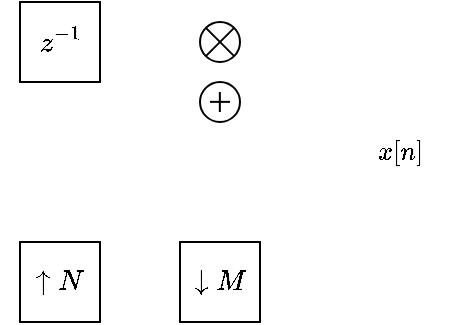 <mxfile version="28.0.4" pages="2">
  <diagram name="Basic Blocks" id="RtQjKDZBHdHRPLhgOpHA">
    <mxGraphModel dx="392" dy="403" grid="1" gridSize="10" guides="1" tooltips="1" connect="1" arrows="1" fold="1" page="1" pageScale="1" pageWidth="850" pageHeight="1100" math="1" shadow="0">
      <root>
        <mxCell id="0" />
        <mxCell id="1" parent="0" />
        <mxCell id="o_PxzSFl6eTJoVfVxlqj-2" value="$$z^{-1}$$" style="whiteSpace=wrap;html=1;aspect=fixed;fillColor=none;" vertex="1" parent="1">
          <mxGeometry x="160" y="160" width="40" height="40" as="geometry" />
        </mxCell>
        <mxCell id="tTn-Mmo1as1Acu3Sutl--5" value="" style="group" vertex="1" connectable="0" parent="1">
          <mxGeometry x="250" y="170" width="20" height="20" as="geometry" />
        </mxCell>
        <mxCell id="tTn-Mmo1as1Acu3Sutl--1" value="" style="ellipse;whiteSpace=wrap;html=1;aspect=fixed;fillColor=none;" vertex="1" parent="tTn-Mmo1as1Acu3Sutl--5">
          <mxGeometry width="20" height="20" as="geometry" />
        </mxCell>
        <mxCell id="tTn-Mmo1as1Acu3Sutl--3" value="" style="endArrow=none;html=1;rounded=0;entryX=1;entryY=0;entryDx=0;entryDy=0;exitX=0;exitY=1;exitDx=0;exitDy=0;" edge="1" parent="tTn-Mmo1as1Acu3Sutl--5" source="tTn-Mmo1as1Acu3Sutl--1" target="tTn-Mmo1as1Acu3Sutl--1">
          <mxGeometry width="50" height="50" relative="1" as="geometry">
            <mxPoint x="-10" y="50" as="sourcePoint" />
            <mxPoint x="40" as="targetPoint" />
          </mxGeometry>
        </mxCell>
        <mxCell id="tTn-Mmo1as1Acu3Sutl--4" value="" style="endArrow=none;html=1;rounded=0;entryX=0;entryY=0;entryDx=0;entryDy=0;exitX=1;exitY=1;exitDx=0;exitDy=0;" edge="1" parent="tTn-Mmo1as1Acu3Sutl--5" source="tTn-Mmo1as1Acu3Sutl--1" target="tTn-Mmo1as1Acu3Sutl--1">
          <mxGeometry width="50" height="50" relative="1" as="geometry">
            <mxPoint x="-10" y="50" as="sourcePoint" />
            <mxPoint x="40" as="targetPoint" />
          </mxGeometry>
        </mxCell>
        <mxCell id="tTn-Mmo1as1Acu3Sutl--11" value="" style="group" vertex="1" connectable="0" parent="1">
          <mxGeometry x="250" y="200" width="20" height="20" as="geometry" />
        </mxCell>
        <mxCell id="tTn-Mmo1as1Acu3Sutl--8" value="" style="ellipse;whiteSpace=wrap;html=1;aspect=fixed;fillColor=none;" vertex="1" parent="tTn-Mmo1as1Acu3Sutl--11">
          <mxGeometry width="20" height="20" as="geometry" />
        </mxCell>
        <mxCell id="tTn-Mmo1as1Acu3Sutl--9" value="" style="endArrow=none;html=1;rounded=0;" edge="1" parent="tTn-Mmo1as1Acu3Sutl--11">
          <mxGeometry width="50" height="50" relative="1" as="geometry">
            <mxPoint x="9.92" y="15" as="sourcePoint" />
            <mxPoint x="9.92" y="5" as="targetPoint" />
          </mxGeometry>
        </mxCell>
        <mxCell id="tTn-Mmo1as1Acu3Sutl--10" value="" style="endArrow=none;html=1;rounded=0;" edge="1" parent="tTn-Mmo1as1Acu3Sutl--11">
          <mxGeometry width="50" height="50" relative="1" as="geometry">
            <mxPoint x="5" y="9.93" as="sourcePoint" />
            <mxPoint x="15" y="9.93" as="targetPoint" />
          </mxGeometry>
        </mxCell>
        <mxCell id="I16xuDJSjkQ4nJQBgoVh-1" value="$$\uparrow N$$" style="whiteSpace=wrap;html=1;aspect=fixed;fillColor=none;" vertex="1" parent="1">
          <mxGeometry x="160" y="280" width="40" height="40" as="geometry" />
        </mxCell>
        <mxCell id="I16xuDJSjkQ4nJQBgoVh-2" value="$$\downarrow M$$" style="whiteSpace=wrap;html=1;aspect=fixed;fillColor=none;" vertex="1" parent="1">
          <mxGeometry x="240" y="280" width="40" height="40" as="geometry" />
        </mxCell>
        <mxCell id="213-uUIDgGUi1IqIsiuL-1" value="$$x[n]$$" style="text;html=1;align=center;verticalAlign=middle;whiteSpace=wrap;rounded=0;fontFamily=Helvetica;fontSize=11;fontColor=default;labelBackgroundColor=none;resizable=0;fillColor=none;" vertex="1" parent="1">
          <mxGeometry x="320" y="220" width="60" height="30" as="geometry" />
        </mxCell>
      </root>
    </mxGraphModel>
  </diagram>
  <diagram id="sKYsUIfhZKBcxqhQUIVf" name="Multirate Filters">
    <mxGraphModel dx="1299" dy="960" grid="1" gridSize="10" guides="1" tooltips="1" connect="1" arrows="1" fold="1" page="1" pageScale="1" pageWidth="850" pageHeight="1100" math="1" shadow="0">
      <root>
        <mxCell id="0" />
        <mxCell id="1" parent="0" />
        <mxCell id="yFcrXBDnqZHCQ9-agBT8-109" value="" style="rounded=1;whiteSpace=wrap;html=1;sketch=0;fillStyle=solid;pointerEvents=1;strokeColor=none;strokeWidth=0;align=center;verticalAlign=middle;fontFamily=Helvetica;fontSize=11;labelBackgroundColor=default;resizable=1;fillColor=#d5e8d4;movable=1;rotatable=1;deletable=1;editable=1;locked=0;connectable=1;arcSize=5;" vertex="1" parent="1">
          <mxGeometry x="240" y="690" width="360" height="500" as="geometry" />
        </mxCell>
        <mxCell id="yFcrXBDnqZHCQ9-agBT8-107" value="" style="rounded=1;whiteSpace=wrap;html=1;sketch=0;fillStyle=solid;pointerEvents=1;strokeColor=none;strokeWidth=0;align=center;verticalAlign=middle;fontFamily=Helvetica;fontSize=11;labelBackgroundColor=default;resizable=1;fillColor=#dae8fc;movable=1;rotatable=1;deletable=1;editable=1;locked=0;connectable=1;" vertex="1" parent="1">
          <mxGeometry x="110" y="690" width="130" height="500" as="geometry" />
        </mxCell>
        <mxCell id="yFcrXBDnqZHCQ9-agBT8-1" value="" style="rounded=1;whiteSpace=wrap;html=1;sketch=0;fillStyle=solid;pointerEvents=1;strokeColor=none;strokeWidth=0;align=center;verticalAlign=middle;fontFamily=Helvetica;fontSize=11;labelBackgroundColor=default;resizable=1;fillColor=#d5e8d4;movable=1;rotatable=1;deletable=1;editable=1;locked=0;connectable=1;" vertex="1" parent="1">
          <mxGeometry x="1060" y="440" width="110" height="160" as="geometry" />
        </mxCell>
        <mxCell id="mwAAPyC5iPkNbUFS9GQT-3" value="" style="rounded=1;whiteSpace=wrap;html=1;sketch=0;fillStyle=solid;pointerEvents=1;strokeColor=none;strokeWidth=0;align=center;verticalAlign=middle;fontFamily=Helvetica;fontSize=11;labelBackgroundColor=default;resizable=1;fillColor=#dae8fc;movable=1;rotatable=1;deletable=1;editable=1;locked=0;connectable=1;" vertex="1" parent="1">
          <mxGeometry x="90" y="440" width="970" height="160" as="geometry" />
        </mxCell>
        <mxCell id="5ywa5R0RPWsdE05pwZt0-37" value="$$x[n]$$" style="text;html=1;align=center;verticalAlign=middle;whiteSpace=wrap;rounded=0;fontFamily=Helvetica;fontSize=11;fontColor=default;labelBackgroundColor=none;resizable=0;fillColor=none;" vertex="1" parent="1">
          <mxGeometry x="50" y="190" width="60" height="30" as="geometry" />
        </mxCell>
        <mxCell id="5ywa5R0RPWsdE05pwZt0-12" style="edgeStyle=orthogonalEdgeStyle;rounded=0;orthogonalLoop=1;jettySize=auto;html=1;exitX=1;exitY=0.5;exitDx=0;exitDy=0;entryX=0;entryY=0.5;entryDx=0;entryDy=0;endArrow=blockThin;endFill=1;" edge="1" parent="1" source="5ywa5R0RPWsdE05pwZt0-1" target="5ywa5R0RPWsdE05pwZt0-10">
          <mxGeometry relative="1" as="geometry" />
        </mxCell>
        <mxCell id="5ywa5R0RPWsdE05pwZt0-1" value="$$z^{-1}$$" style="whiteSpace=wrap;html=1;aspect=fixed;fillColor=none;" vertex="1" parent="1">
          <mxGeometry x="160" y="200" width="40" height="40" as="geometry" />
        </mxCell>
        <mxCell id="5ywa5R0RPWsdE05pwZt0-6" value="" style="group" vertex="1" connectable="0" parent="1">
          <mxGeometry x="230" y="290" width="20" height="20" as="geometry" />
        </mxCell>
        <mxCell id="5ywa5R0RPWsdE05pwZt0-7" value="" style="ellipse;whiteSpace=wrap;html=1;aspect=fixed;fillColor=none;" vertex="1" parent="5ywa5R0RPWsdE05pwZt0-6">
          <mxGeometry width="20" height="20" as="geometry" />
        </mxCell>
        <mxCell id="5ywa5R0RPWsdE05pwZt0-8" value="" style="endArrow=none;html=1;rounded=0;" edge="1" parent="5ywa5R0RPWsdE05pwZt0-6">
          <mxGeometry width="50" height="50" relative="1" as="geometry">
            <mxPoint x="9.92" y="15" as="sourcePoint" />
            <mxPoint x="9.92" y="5" as="targetPoint" />
          </mxGeometry>
        </mxCell>
        <mxCell id="5ywa5R0RPWsdE05pwZt0-9" value="" style="endArrow=none;html=1;rounded=0;" edge="1" parent="5ywa5R0RPWsdE05pwZt0-6">
          <mxGeometry width="50" height="50" relative="1" as="geometry">
            <mxPoint x="5" y="9.93" as="sourcePoint" />
            <mxPoint x="15" y="9.93" as="targetPoint" />
          </mxGeometry>
        </mxCell>
        <mxCell id="j_e9VoBYmgcrXOVCCWzt-20" style="edgeStyle=orthogonalEdgeStyle;shape=connector;rounded=0;orthogonalLoop=1;jettySize=auto;html=1;exitX=1;exitY=0.5;exitDx=0;exitDy=0;entryX=0;entryY=0.5;entryDx=0;entryDy=0;strokeColor=default;align=center;verticalAlign=middle;fontFamily=Helvetica;fontSize=11;fontColor=default;labelBackgroundColor=default;resizable=0;endArrow=blockThin;endFill=1;" edge="1" parent="1" source="5ywa5R0RPWsdE05pwZt0-10" target="j_e9VoBYmgcrXOVCCWzt-2">
          <mxGeometry relative="1" as="geometry" />
        </mxCell>
        <mxCell id="5ywa5R0RPWsdE05pwZt0-10" value="$$z^{-1}$$" style="whiteSpace=wrap;html=1;aspect=fixed;fillColor=none;" vertex="1" parent="1">
          <mxGeometry x="280" y="200" width="40" height="40" as="geometry" />
        </mxCell>
        <mxCell id="5ywa5R0RPWsdE05pwZt0-16" value="" style="shape=waypoint;sketch=0;fillStyle=solid;size=6;pointerEvents=1;points=[];fillColor=none;resizable=0;rotatable=0;perimeter=centerPerimeter;snapToPoint=1;fontFamily=Helvetica;fontSize=11;fontColor=default;labelBackgroundColor=default;strokeWidth=0;" vertex="1" parent="1">
          <mxGeometry x="230" y="210" width="20" height="20" as="geometry" />
        </mxCell>
        <mxCell id="5ywa5R0RPWsdE05pwZt0-15" style="edgeStyle=orthogonalEdgeStyle;shape=connector;rounded=0;orthogonalLoop=1;jettySize=auto;html=1;exitX=0.5;exitY=0;exitDx=0;exitDy=0;strokeColor=default;align=center;verticalAlign=middle;fontFamily=Helvetica;fontSize=11;fontColor=default;labelBackgroundColor=default;endArrow=none;endFill=0;startArrow=blockThin;startFill=1;flowAnimation=0;shadow=0;jumpStyle=none;" edge="1" parent="1" source="5ywa5R0RPWsdE05pwZt0-3" target="5ywa5R0RPWsdE05pwZt0-16">
          <mxGeometry relative="1" as="geometry">
            <mxPoint x="260" y="230" as="targetPoint" />
          </mxGeometry>
        </mxCell>
        <mxCell id="5ywa5R0RPWsdE05pwZt0-18" style="edgeStyle=orthogonalEdgeStyle;shape=connector;rounded=0;orthogonalLoop=1;jettySize=auto;html=1;exitX=0.5;exitY=1;exitDx=0;exitDy=0;entryX=0.5;entryY=0;entryDx=0;entryDy=0;strokeColor=default;align=center;verticalAlign=middle;fontFamily=Helvetica;fontSize=11;fontColor=default;labelBackgroundColor=default;resizable=0;endArrow=blockThin;endFill=1;" edge="1" parent="1" source="5ywa5R0RPWsdE05pwZt0-3" target="5ywa5R0RPWsdE05pwZt0-7">
          <mxGeometry relative="1" as="geometry" />
        </mxCell>
        <mxCell id="5ywa5R0RPWsdE05pwZt0-3" value="" style="ellipse;whiteSpace=wrap;html=1;aspect=fixed;fillColor=none;" vertex="1" parent="1">
          <mxGeometry x="230" y="250" width="20" height="20" as="geometry" />
        </mxCell>
        <mxCell id="5ywa5R0RPWsdE05pwZt0-4" value="" style="endArrow=none;html=1;rounded=0;entryX=1;entryY=0;entryDx=0;entryDy=0;exitX=0;exitY=1;exitDx=0;exitDy=0;" edge="1" parent="1" source="5ywa5R0RPWsdE05pwZt0-3" target="5ywa5R0RPWsdE05pwZt0-3">
          <mxGeometry width="50" height="50" relative="1" as="geometry">
            <mxPoint x="220" y="300" as="sourcePoint" />
            <mxPoint x="270" y="250" as="targetPoint" />
          </mxGeometry>
        </mxCell>
        <mxCell id="5ywa5R0RPWsdE05pwZt0-5" value="" style="endArrow=none;html=1;rounded=0;entryX=0;entryY=0;entryDx=0;entryDy=0;exitX=1;exitY=1;exitDx=0;exitDy=0;" edge="1" parent="1" source="5ywa5R0RPWsdE05pwZt0-3" target="5ywa5R0RPWsdE05pwZt0-3">
          <mxGeometry width="50" height="50" relative="1" as="geometry">
            <mxPoint x="220" y="300" as="sourcePoint" />
            <mxPoint x="270" y="250" as="targetPoint" />
          </mxGeometry>
        </mxCell>
        <mxCell id="5ywa5R0RPWsdE05pwZt0-19" value="$$h[1]$$" style="text;html=1;align=center;verticalAlign=middle;whiteSpace=wrap;rounded=0;fontFamily=Helvetica;fontSize=11;fontColor=default;labelBackgroundColor=none;resizable=0;fillColor=none;" vertex="1" parent="1">
          <mxGeometry x="240" y="245" width="60" height="30" as="geometry" />
        </mxCell>
        <mxCell id="5ywa5R0RPWsdE05pwZt0-31" style="edgeStyle=orthogonalEdgeStyle;shape=connector;rounded=0;orthogonalLoop=1;jettySize=auto;html=1;exitX=0.5;exitY=1;exitDx=0;exitDy=0;entryX=0;entryY=0.5;entryDx=0;entryDy=0;strokeColor=default;align=center;verticalAlign=middle;fontFamily=Helvetica;fontSize=11;fontColor=default;labelBackgroundColor=default;resizable=0;endArrow=blockThin;endFill=1;" edge="1" parent="1" source="5ywa5R0RPWsdE05pwZt0-23" target="5ywa5R0RPWsdE05pwZt0-7">
          <mxGeometry relative="1" as="geometry" />
        </mxCell>
        <mxCell id="5ywa5R0RPWsdE05pwZt0-23" value="" style="ellipse;whiteSpace=wrap;html=1;aspect=fixed;fillColor=none;" vertex="1" parent="1">
          <mxGeometry x="110" y="250" width="20" height="20" as="geometry" />
        </mxCell>
        <mxCell id="5ywa5R0RPWsdE05pwZt0-24" value="" style="endArrow=none;html=1;rounded=0;entryX=1;entryY=0;entryDx=0;entryDy=0;exitX=0;exitY=1;exitDx=0;exitDy=0;" edge="1" parent="1" source="5ywa5R0RPWsdE05pwZt0-23" target="5ywa5R0RPWsdE05pwZt0-23">
          <mxGeometry width="50" height="50" relative="1" as="geometry">
            <mxPoint x="100" y="300" as="sourcePoint" />
            <mxPoint x="150" y="250" as="targetPoint" />
          </mxGeometry>
        </mxCell>
        <mxCell id="5ywa5R0RPWsdE05pwZt0-25" value="" style="endArrow=none;html=1;rounded=0;entryX=0;entryY=0;entryDx=0;entryDy=0;exitX=1;exitY=1;exitDx=0;exitDy=0;" edge="1" parent="1" source="5ywa5R0RPWsdE05pwZt0-23" target="5ywa5R0RPWsdE05pwZt0-23">
          <mxGeometry width="50" height="50" relative="1" as="geometry">
            <mxPoint x="100" y="300" as="sourcePoint" />
            <mxPoint x="150" y="250" as="targetPoint" />
          </mxGeometry>
        </mxCell>
        <mxCell id="5ywa5R0RPWsdE05pwZt0-26" value="$$h[0]$$" style="text;html=1;align=center;verticalAlign=middle;whiteSpace=wrap;rounded=0;fontFamily=Helvetica;fontSize=11;fontColor=default;labelBackgroundColor=none;resizable=0;fillColor=none;" vertex="1" parent="1">
          <mxGeometry x="120" y="245" width="60" height="30" as="geometry" />
        </mxCell>
        <mxCell id="5ywa5R0RPWsdE05pwZt0-28" style="edgeStyle=orthogonalEdgeStyle;shape=connector;rounded=0;orthogonalLoop=1;jettySize=auto;html=1;entryX=0;entryY=0.5;entryDx=0;entryDy=0;strokeColor=default;align=center;verticalAlign=middle;fontFamily=Helvetica;fontSize=11;fontColor=default;labelBackgroundColor=default;resizable=0;endArrow=blockThin;endFill=1;" edge="1" parent="1" source="5ywa5R0RPWsdE05pwZt0-35" target="5ywa5R0RPWsdE05pwZt0-1">
          <mxGeometry relative="1" as="geometry" />
        </mxCell>
        <mxCell id="5ywa5R0RPWsdE05pwZt0-30" style="edgeStyle=orthogonalEdgeStyle;shape=connector;rounded=0;orthogonalLoop=1;jettySize=auto;html=1;entryX=0.5;entryY=0;entryDx=0;entryDy=0;strokeColor=default;align=center;verticalAlign=middle;fontFamily=Helvetica;fontSize=11;fontColor=default;labelBackgroundColor=default;resizable=0;endArrow=blockThin;endFill=1;" edge="1" parent="1" source="5ywa5R0RPWsdE05pwZt0-27" target="5ywa5R0RPWsdE05pwZt0-23">
          <mxGeometry relative="1" as="geometry" />
        </mxCell>
        <mxCell id="5ywa5R0RPWsdE05pwZt0-27" value="" style="shape=waypoint;sketch=0;fillStyle=solid;size=6;pointerEvents=1;points=[];fillColor=none;resizable=0;rotatable=0;perimeter=centerPerimeter;snapToPoint=1;strokeColor=default;strokeWidth=0;align=center;verticalAlign=middle;fontFamily=Helvetica;fontSize=11;fontColor=default;labelBackgroundColor=default;" vertex="1" parent="1">
          <mxGeometry x="110" y="210" width="20" height="20" as="geometry" />
        </mxCell>
        <mxCell id="5ywa5R0RPWsdE05pwZt0-35" value="" style="shape=waypoint;sketch=0;fillStyle=solid;size=6;pointerEvents=1;points=[];fillColor=none;resizable=0;rotatable=0;perimeter=centerPerimeter;snapToPoint=1;strokeColor=default;strokeWidth=0;align=center;verticalAlign=middle;fontFamily=Helvetica;fontSize=11;fontColor=default;labelBackgroundColor=default;" vertex="1" parent="1">
          <mxGeometry x="70" y="210" width="20" height="20" as="geometry" />
        </mxCell>
        <mxCell id="j_e9VoBYmgcrXOVCCWzt-1" style="edgeStyle=orthogonalEdgeStyle;rounded=0;orthogonalLoop=1;jettySize=auto;html=1;exitX=1;exitY=0.5;exitDx=0;exitDy=0;entryX=0;entryY=0.5;entryDx=0;entryDy=0;endArrow=blockThin;endFill=1;" edge="1" parent="1" source="j_e9VoBYmgcrXOVCCWzt-2" target="j_e9VoBYmgcrXOVCCWzt-7">
          <mxGeometry relative="1" as="geometry" />
        </mxCell>
        <mxCell id="j_e9VoBYmgcrXOVCCWzt-2" value="$$z^{-1}$$" style="whiteSpace=wrap;html=1;aspect=fixed;fillColor=none;" vertex="1" parent="1">
          <mxGeometry x="400" y="200" width="40" height="40" as="geometry" />
        </mxCell>
        <mxCell id="j_e9VoBYmgcrXOVCCWzt-3" value="" style="group" vertex="1" connectable="0" parent="1">
          <mxGeometry x="470" y="290" width="20" height="20" as="geometry" />
        </mxCell>
        <mxCell id="j_e9VoBYmgcrXOVCCWzt-4" value="" style="ellipse;whiteSpace=wrap;html=1;aspect=fixed;fillColor=none;" vertex="1" parent="j_e9VoBYmgcrXOVCCWzt-3">
          <mxGeometry width="20" height="20" as="geometry" />
        </mxCell>
        <mxCell id="j_e9VoBYmgcrXOVCCWzt-5" value="" style="endArrow=none;html=1;rounded=0;" edge="1" parent="j_e9VoBYmgcrXOVCCWzt-3">
          <mxGeometry width="50" height="50" relative="1" as="geometry">
            <mxPoint x="9.92" y="15" as="sourcePoint" />
            <mxPoint x="9.92" y="5" as="targetPoint" />
          </mxGeometry>
        </mxCell>
        <mxCell id="j_e9VoBYmgcrXOVCCWzt-6" value="" style="endArrow=none;html=1;rounded=0;" edge="1" parent="j_e9VoBYmgcrXOVCCWzt-3">
          <mxGeometry width="50" height="50" relative="1" as="geometry">
            <mxPoint x="5" y="9.93" as="sourcePoint" />
            <mxPoint x="15" y="9.93" as="targetPoint" />
          </mxGeometry>
        </mxCell>
        <mxCell id="j_e9VoBYmgcrXOVCCWzt-70" style="edgeStyle=orthogonalEdgeStyle;shape=connector;rounded=0;orthogonalLoop=1;jettySize=auto;html=1;exitX=1;exitY=0.5;exitDx=0;exitDy=0;entryX=0;entryY=0.5;entryDx=0;entryDy=0;strokeColor=default;align=center;verticalAlign=middle;fontFamily=Helvetica;fontSize=11;fontColor=default;labelBackgroundColor=default;resizable=0;endArrow=blockThin;endFill=1;" edge="1" parent="1" source="j_e9VoBYmgcrXOVCCWzt-7" target="j_e9VoBYmgcrXOVCCWzt-35">
          <mxGeometry relative="1" as="geometry" />
        </mxCell>
        <mxCell id="j_e9VoBYmgcrXOVCCWzt-7" value="$$z^{-1}$$" style="whiteSpace=wrap;html=1;aspect=fixed;fillColor=none;" vertex="1" parent="1">
          <mxGeometry x="520" y="200" width="40" height="40" as="geometry" />
        </mxCell>
        <mxCell id="j_e9VoBYmgcrXOVCCWzt-8" value="" style="shape=waypoint;sketch=0;fillStyle=solid;size=6;pointerEvents=1;points=[];fillColor=none;resizable=0;rotatable=0;perimeter=centerPerimeter;snapToPoint=1;fontFamily=Helvetica;fontSize=11;fontColor=default;labelBackgroundColor=default;strokeWidth=0;" vertex="1" parent="1">
          <mxGeometry x="470" y="210" width="20" height="20" as="geometry" />
        </mxCell>
        <mxCell id="j_e9VoBYmgcrXOVCCWzt-9" style="edgeStyle=orthogonalEdgeStyle;shape=connector;rounded=0;orthogonalLoop=1;jettySize=auto;html=1;exitX=0.5;exitY=0;exitDx=0;exitDy=0;strokeColor=default;align=center;verticalAlign=middle;fontFamily=Helvetica;fontSize=11;fontColor=default;labelBackgroundColor=default;endArrow=none;endFill=0;startArrow=blockThin;startFill=1;flowAnimation=0;shadow=0;jumpStyle=none;" edge="1" parent="1" source="j_e9VoBYmgcrXOVCCWzt-11" target="j_e9VoBYmgcrXOVCCWzt-8">
          <mxGeometry relative="1" as="geometry">
            <mxPoint x="500" y="230" as="targetPoint" />
          </mxGeometry>
        </mxCell>
        <mxCell id="j_e9VoBYmgcrXOVCCWzt-10" style="edgeStyle=orthogonalEdgeStyle;shape=connector;rounded=0;orthogonalLoop=1;jettySize=auto;html=1;exitX=0.5;exitY=1;exitDx=0;exitDy=0;entryX=0.5;entryY=0;entryDx=0;entryDy=0;strokeColor=default;align=center;verticalAlign=middle;fontFamily=Helvetica;fontSize=11;fontColor=default;labelBackgroundColor=default;resizable=0;endArrow=blockThin;endFill=1;" edge="1" parent="1" source="j_e9VoBYmgcrXOVCCWzt-11" target="j_e9VoBYmgcrXOVCCWzt-4">
          <mxGeometry relative="1" as="geometry" />
        </mxCell>
        <mxCell id="j_e9VoBYmgcrXOVCCWzt-11" value="" style="ellipse;whiteSpace=wrap;html=1;aspect=fixed;fillColor=none;" vertex="1" parent="1">
          <mxGeometry x="470" y="250" width="20" height="20" as="geometry" />
        </mxCell>
        <mxCell id="j_e9VoBYmgcrXOVCCWzt-12" value="" style="endArrow=none;html=1;rounded=0;entryX=1;entryY=0;entryDx=0;entryDy=0;exitX=0;exitY=1;exitDx=0;exitDy=0;" edge="1" parent="1" source="j_e9VoBYmgcrXOVCCWzt-11" target="j_e9VoBYmgcrXOVCCWzt-11">
          <mxGeometry width="50" height="50" relative="1" as="geometry">
            <mxPoint x="460" y="300" as="sourcePoint" />
            <mxPoint x="510" y="250" as="targetPoint" />
          </mxGeometry>
        </mxCell>
        <mxCell id="j_e9VoBYmgcrXOVCCWzt-13" value="" style="endArrow=none;html=1;rounded=0;entryX=0;entryY=0;entryDx=0;entryDy=0;exitX=1;exitY=1;exitDx=0;exitDy=0;" edge="1" parent="1" source="j_e9VoBYmgcrXOVCCWzt-11" target="j_e9VoBYmgcrXOVCCWzt-11">
          <mxGeometry width="50" height="50" relative="1" as="geometry">
            <mxPoint x="460" y="300" as="sourcePoint" />
            <mxPoint x="510" y="250" as="targetPoint" />
          </mxGeometry>
        </mxCell>
        <mxCell id="j_e9VoBYmgcrXOVCCWzt-14" value="$$h[3]$$" style="text;html=1;align=center;verticalAlign=middle;whiteSpace=wrap;rounded=0;fontFamily=Helvetica;fontSize=11;fontColor=default;labelBackgroundColor=none;resizable=0;fillColor=none;" vertex="1" parent="1">
          <mxGeometry x="480" y="245" width="60" height="30" as="geometry" />
        </mxCell>
        <mxCell id="j_e9VoBYmgcrXOVCCWzt-27" style="edgeStyle=orthogonalEdgeStyle;shape=connector;rounded=0;orthogonalLoop=1;jettySize=auto;html=1;exitX=0.5;exitY=1;exitDx=0;exitDy=0;entryX=0.5;entryY=0;entryDx=0;entryDy=0;strokeColor=default;align=center;verticalAlign=middle;fontFamily=Helvetica;fontSize=11;fontColor=default;labelBackgroundColor=default;resizable=0;endArrow=blockThin;endFill=1;" edge="1" parent="1" source="j_e9VoBYmgcrXOVCCWzt-16" target="j_e9VoBYmgcrXOVCCWzt-22">
          <mxGeometry relative="1" as="geometry" />
        </mxCell>
        <mxCell id="j_e9VoBYmgcrXOVCCWzt-16" value="" style="ellipse;whiteSpace=wrap;html=1;aspect=fixed;fillColor=none;" vertex="1" parent="1">
          <mxGeometry x="350" y="250" width="20" height="20" as="geometry" />
        </mxCell>
        <mxCell id="j_e9VoBYmgcrXOVCCWzt-17" value="" style="endArrow=none;html=1;rounded=0;entryX=1;entryY=0;entryDx=0;entryDy=0;exitX=0;exitY=1;exitDx=0;exitDy=0;" edge="1" parent="1" source="j_e9VoBYmgcrXOVCCWzt-16" target="j_e9VoBYmgcrXOVCCWzt-16">
          <mxGeometry width="50" height="50" relative="1" as="geometry">
            <mxPoint x="340" y="300" as="sourcePoint" />
            <mxPoint x="390" y="250" as="targetPoint" />
          </mxGeometry>
        </mxCell>
        <mxCell id="j_e9VoBYmgcrXOVCCWzt-18" value="" style="endArrow=none;html=1;rounded=0;entryX=0;entryY=0;entryDx=0;entryDy=0;exitX=1;exitY=1;exitDx=0;exitDy=0;" edge="1" parent="1" source="j_e9VoBYmgcrXOVCCWzt-16" target="j_e9VoBYmgcrXOVCCWzt-16">
          <mxGeometry width="50" height="50" relative="1" as="geometry">
            <mxPoint x="340" y="300" as="sourcePoint" />
            <mxPoint x="390" y="250" as="targetPoint" />
          </mxGeometry>
        </mxCell>
        <mxCell id="j_e9VoBYmgcrXOVCCWzt-19" value="$$h[2]$$" style="text;html=1;align=center;verticalAlign=middle;whiteSpace=wrap;rounded=0;fontFamily=Helvetica;fontSize=11;fontColor=default;labelBackgroundColor=none;resizable=0;fillColor=none;" vertex="1" parent="1">
          <mxGeometry x="360" y="245" width="60" height="30" as="geometry" />
        </mxCell>
        <mxCell id="j_e9VoBYmgcrXOVCCWzt-21" value="" style="group" vertex="1" connectable="0" parent="1">
          <mxGeometry x="350" y="290" width="20" height="20" as="geometry" />
        </mxCell>
        <mxCell id="j_e9VoBYmgcrXOVCCWzt-22" value="" style="ellipse;whiteSpace=wrap;html=1;aspect=fixed;fillColor=none;" vertex="1" parent="j_e9VoBYmgcrXOVCCWzt-21">
          <mxGeometry width="20" height="20" as="geometry" />
        </mxCell>
        <mxCell id="j_e9VoBYmgcrXOVCCWzt-23" value="" style="endArrow=none;html=1;rounded=0;" edge="1" parent="j_e9VoBYmgcrXOVCCWzt-21">
          <mxGeometry width="50" height="50" relative="1" as="geometry">
            <mxPoint x="9.92" y="15" as="sourcePoint" />
            <mxPoint x="9.92" y="5" as="targetPoint" />
          </mxGeometry>
        </mxCell>
        <mxCell id="j_e9VoBYmgcrXOVCCWzt-24" value="" style="endArrow=none;html=1;rounded=0;" edge="1" parent="j_e9VoBYmgcrXOVCCWzt-21">
          <mxGeometry width="50" height="50" relative="1" as="geometry">
            <mxPoint x="5" y="9.93" as="sourcePoint" />
            <mxPoint x="15" y="9.93" as="targetPoint" />
          </mxGeometry>
        </mxCell>
        <mxCell id="j_e9VoBYmgcrXOVCCWzt-25" style="edgeStyle=orthogonalEdgeStyle;shape=connector;rounded=0;orthogonalLoop=1;jettySize=auto;html=1;exitX=1;exitY=0.5;exitDx=0;exitDy=0;entryX=0;entryY=0.5;entryDx=0;entryDy=0;strokeColor=default;align=center;verticalAlign=middle;fontFamily=Helvetica;fontSize=11;fontColor=default;labelBackgroundColor=default;resizable=0;endArrow=blockThin;endFill=1;" edge="1" parent="1" source="5ywa5R0RPWsdE05pwZt0-7" target="j_e9VoBYmgcrXOVCCWzt-22">
          <mxGeometry relative="1" as="geometry" />
        </mxCell>
        <mxCell id="j_e9VoBYmgcrXOVCCWzt-26" style="edgeStyle=orthogonalEdgeStyle;shape=connector;rounded=0;orthogonalLoop=1;jettySize=auto;html=1;exitX=1;exitY=0.5;exitDx=0;exitDy=0;entryX=0;entryY=0.5;entryDx=0;entryDy=0;strokeColor=default;align=center;verticalAlign=middle;fontFamily=Helvetica;fontSize=11;fontColor=default;labelBackgroundColor=default;resizable=0;endArrow=blockThin;endFill=1;" edge="1" parent="1" source="j_e9VoBYmgcrXOVCCWzt-22" target="j_e9VoBYmgcrXOVCCWzt-4">
          <mxGeometry relative="1" as="geometry" />
        </mxCell>
        <mxCell id="j_e9VoBYmgcrXOVCCWzt-29" style="edgeStyle=orthogonalEdgeStyle;shape=connector;rounded=0;orthogonalLoop=1;jettySize=auto;html=1;entryX=0.5;entryY=0;entryDx=0;entryDy=0;strokeColor=default;align=center;verticalAlign=middle;fontFamily=Helvetica;fontSize=11;fontColor=default;labelBackgroundColor=default;resizable=0;endArrow=blockThin;endFill=1;" edge="1" parent="1" source="j_e9VoBYmgcrXOVCCWzt-28" target="j_e9VoBYmgcrXOVCCWzt-16">
          <mxGeometry relative="1" as="geometry" />
        </mxCell>
        <mxCell id="j_e9VoBYmgcrXOVCCWzt-28" value="" style="shape=waypoint;sketch=0;fillStyle=solid;size=6;pointerEvents=1;points=[];fillColor=none;resizable=0;rotatable=0;perimeter=centerPerimeter;snapToPoint=1;strokeColor=default;strokeWidth=0;align=center;verticalAlign=middle;fontFamily=Helvetica;fontSize=11;fontColor=default;labelBackgroundColor=default;" vertex="1" parent="1">
          <mxGeometry x="350" y="210" width="20" height="20" as="geometry" />
        </mxCell>
        <mxCell id="j_e9VoBYmgcrXOVCCWzt-30" value="" style="group" vertex="1" connectable="0" parent="1">
          <mxGeometry x="590" y="290" width="20" height="20" as="geometry" />
        </mxCell>
        <mxCell id="j_e9VoBYmgcrXOVCCWzt-31" value="" style="ellipse;whiteSpace=wrap;html=1;aspect=fixed;fillColor=none;" vertex="1" parent="j_e9VoBYmgcrXOVCCWzt-30">
          <mxGeometry width="20" height="20" as="geometry" />
        </mxCell>
        <mxCell id="j_e9VoBYmgcrXOVCCWzt-32" value="" style="endArrow=none;html=1;rounded=0;" edge="1" parent="j_e9VoBYmgcrXOVCCWzt-30">
          <mxGeometry width="50" height="50" relative="1" as="geometry">
            <mxPoint x="9.92" y="15" as="sourcePoint" />
            <mxPoint x="9.92" y="5" as="targetPoint" />
          </mxGeometry>
        </mxCell>
        <mxCell id="j_e9VoBYmgcrXOVCCWzt-33" value="" style="endArrow=none;html=1;rounded=0;" edge="1" parent="j_e9VoBYmgcrXOVCCWzt-30">
          <mxGeometry width="50" height="50" relative="1" as="geometry">
            <mxPoint x="5" y="9.93" as="sourcePoint" />
            <mxPoint x="15" y="9.93" as="targetPoint" />
          </mxGeometry>
        </mxCell>
        <mxCell id="j_e9VoBYmgcrXOVCCWzt-34" style="edgeStyle=orthogonalEdgeStyle;shape=connector;rounded=0;orthogonalLoop=1;jettySize=auto;html=1;exitX=1;exitY=0.5;exitDx=0;exitDy=0;entryX=0;entryY=0.5;entryDx=0;entryDy=0;strokeColor=default;align=center;verticalAlign=middle;fontFamily=Helvetica;fontSize=11;fontColor=default;labelBackgroundColor=default;resizable=0;endArrow=blockThin;endFill=1;" edge="1" parent="1" source="j_e9VoBYmgcrXOVCCWzt-35" target="j_e9VoBYmgcrXOVCCWzt-44">
          <mxGeometry relative="1" as="geometry" />
        </mxCell>
        <mxCell id="j_e9VoBYmgcrXOVCCWzt-35" value="$$z^{-1}$$" style="whiteSpace=wrap;html=1;aspect=fixed;fillColor=none;" vertex="1" parent="1">
          <mxGeometry x="640" y="200" width="40" height="40" as="geometry" />
        </mxCell>
        <mxCell id="j_e9VoBYmgcrXOVCCWzt-36" value="" style="shape=waypoint;sketch=0;fillStyle=solid;size=6;pointerEvents=1;points=[];fillColor=none;resizable=0;rotatable=0;perimeter=centerPerimeter;snapToPoint=1;fontFamily=Helvetica;fontSize=11;fontColor=default;labelBackgroundColor=default;strokeWidth=0;" vertex="1" parent="1">
          <mxGeometry x="590" y="210" width="20" height="20" as="geometry" />
        </mxCell>
        <mxCell id="j_e9VoBYmgcrXOVCCWzt-37" style="edgeStyle=orthogonalEdgeStyle;shape=connector;rounded=0;orthogonalLoop=1;jettySize=auto;html=1;exitX=0.5;exitY=0;exitDx=0;exitDy=0;strokeColor=default;align=center;verticalAlign=middle;fontFamily=Helvetica;fontSize=11;fontColor=default;labelBackgroundColor=default;endArrow=none;endFill=0;startArrow=blockThin;startFill=1;flowAnimation=0;shadow=0;jumpStyle=none;" edge="1" parent="1" source="j_e9VoBYmgcrXOVCCWzt-39" target="j_e9VoBYmgcrXOVCCWzt-36">
          <mxGeometry relative="1" as="geometry">
            <mxPoint x="620" y="230" as="targetPoint" />
          </mxGeometry>
        </mxCell>
        <mxCell id="j_e9VoBYmgcrXOVCCWzt-38" style="edgeStyle=orthogonalEdgeStyle;shape=connector;rounded=0;orthogonalLoop=1;jettySize=auto;html=1;exitX=0.5;exitY=1;exitDx=0;exitDy=0;entryX=0.5;entryY=0;entryDx=0;entryDy=0;strokeColor=default;align=center;verticalAlign=middle;fontFamily=Helvetica;fontSize=11;fontColor=default;labelBackgroundColor=default;resizable=0;endArrow=blockThin;endFill=1;" edge="1" parent="1" source="j_e9VoBYmgcrXOVCCWzt-39" target="j_e9VoBYmgcrXOVCCWzt-31">
          <mxGeometry relative="1" as="geometry" />
        </mxCell>
        <mxCell id="j_e9VoBYmgcrXOVCCWzt-39" value="" style="ellipse;whiteSpace=wrap;html=1;aspect=fixed;fillColor=none;" vertex="1" parent="1">
          <mxGeometry x="590" y="250" width="20" height="20" as="geometry" />
        </mxCell>
        <mxCell id="j_e9VoBYmgcrXOVCCWzt-40" value="" style="endArrow=none;html=1;rounded=0;entryX=1;entryY=0;entryDx=0;entryDy=0;exitX=0;exitY=1;exitDx=0;exitDy=0;" edge="1" parent="1" source="j_e9VoBYmgcrXOVCCWzt-39" target="j_e9VoBYmgcrXOVCCWzt-39">
          <mxGeometry width="50" height="50" relative="1" as="geometry">
            <mxPoint x="580" y="300" as="sourcePoint" />
            <mxPoint x="630" y="250" as="targetPoint" />
          </mxGeometry>
        </mxCell>
        <mxCell id="j_e9VoBYmgcrXOVCCWzt-41" value="" style="endArrow=none;html=1;rounded=0;entryX=0;entryY=0;entryDx=0;entryDy=0;exitX=1;exitY=1;exitDx=0;exitDy=0;" edge="1" parent="1" source="j_e9VoBYmgcrXOVCCWzt-39" target="j_e9VoBYmgcrXOVCCWzt-39">
          <mxGeometry width="50" height="50" relative="1" as="geometry">
            <mxPoint x="580" y="300" as="sourcePoint" />
            <mxPoint x="630" y="250" as="targetPoint" />
          </mxGeometry>
        </mxCell>
        <mxCell id="j_e9VoBYmgcrXOVCCWzt-42" value="$$h[4]$$" style="text;html=1;align=center;verticalAlign=middle;whiteSpace=wrap;rounded=0;fontFamily=Helvetica;fontSize=11;fontColor=default;labelBackgroundColor=none;resizable=0;fillColor=none;" vertex="1" parent="1">
          <mxGeometry x="600" y="245" width="60" height="30" as="geometry" />
        </mxCell>
        <mxCell id="j_e9VoBYmgcrXOVCCWzt-43" style="edgeStyle=orthogonalEdgeStyle;rounded=0;orthogonalLoop=1;jettySize=auto;html=1;exitX=1;exitY=0.5;exitDx=0;exitDy=0;entryX=0;entryY=0.5;entryDx=0;entryDy=0;endArrow=blockThin;endFill=1;" edge="1" parent="1" source="j_e9VoBYmgcrXOVCCWzt-44" target="j_e9VoBYmgcrXOVCCWzt-49">
          <mxGeometry relative="1" as="geometry" />
        </mxCell>
        <mxCell id="j_e9VoBYmgcrXOVCCWzt-44" value="$$z^{-1}$$" style="whiteSpace=wrap;html=1;aspect=fixed;fillColor=none;" vertex="1" parent="1">
          <mxGeometry x="760" y="200" width="40" height="40" as="geometry" />
        </mxCell>
        <mxCell id="j_e9VoBYmgcrXOVCCWzt-45" value="" style="group" vertex="1" connectable="0" parent="1">
          <mxGeometry x="830" y="290" width="20" height="20" as="geometry" />
        </mxCell>
        <mxCell id="j_e9VoBYmgcrXOVCCWzt-46" value="" style="ellipse;whiteSpace=wrap;html=1;aspect=fixed;fillColor=none;" vertex="1" parent="j_e9VoBYmgcrXOVCCWzt-45">
          <mxGeometry width="20" height="20" as="geometry" />
        </mxCell>
        <mxCell id="j_e9VoBYmgcrXOVCCWzt-47" value="" style="endArrow=none;html=1;rounded=0;" edge="1" parent="j_e9VoBYmgcrXOVCCWzt-45">
          <mxGeometry width="50" height="50" relative="1" as="geometry">
            <mxPoint x="9.92" y="15" as="sourcePoint" />
            <mxPoint x="9.92" y="5" as="targetPoint" />
          </mxGeometry>
        </mxCell>
        <mxCell id="j_e9VoBYmgcrXOVCCWzt-48" value="" style="endArrow=none;html=1;rounded=0;" edge="1" parent="j_e9VoBYmgcrXOVCCWzt-45">
          <mxGeometry width="50" height="50" relative="1" as="geometry">
            <mxPoint x="5" y="9.93" as="sourcePoint" />
            <mxPoint x="15" y="9.93" as="targetPoint" />
          </mxGeometry>
        </mxCell>
        <mxCell id="j_e9VoBYmgcrXOVCCWzt-81" style="edgeStyle=orthogonalEdgeStyle;shape=connector;rounded=0;orthogonalLoop=1;jettySize=auto;html=1;exitX=1;exitY=0.5;exitDx=0;exitDy=0;entryX=0.5;entryY=0;entryDx=0;entryDy=0;strokeColor=default;align=center;verticalAlign=middle;fontFamily=Helvetica;fontSize=11;fontColor=default;labelBackgroundColor=default;resizable=0;endArrow=blockThin;endFill=1;" edge="1" parent="1" source="j_e9VoBYmgcrXOVCCWzt-49" target="j_e9VoBYmgcrXOVCCWzt-77">
          <mxGeometry relative="1" as="geometry" />
        </mxCell>
        <mxCell id="j_e9VoBYmgcrXOVCCWzt-49" value="$$z^{-1}$$" style="whiteSpace=wrap;html=1;aspect=fixed;fillColor=none;" vertex="1" parent="1">
          <mxGeometry x="880" y="200" width="40" height="40" as="geometry" />
        </mxCell>
        <mxCell id="j_e9VoBYmgcrXOVCCWzt-50" value="" style="shape=waypoint;sketch=0;fillStyle=solid;size=6;pointerEvents=1;points=[];fillColor=none;resizable=0;rotatable=0;perimeter=centerPerimeter;snapToPoint=1;fontFamily=Helvetica;fontSize=11;fontColor=default;labelBackgroundColor=default;strokeWidth=0;" vertex="1" parent="1">
          <mxGeometry x="830" y="210" width="20" height="20" as="geometry" />
        </mxCell>
        <mxCell id="j_e9VoBYmgcrXOVCCWzt-51" style="edgeStyle=orthogonalEdgeStyle;shape=connector;rounded=0;orthogonalLoop=1;jettySize=auto;html=1;exitX=0.5;exitY=0;exitDx=0;exitDy=0;strokeColor=default;align=center;verticalAlign=middle;fontFamily=Helvetica;fontSize=11;fontColor=default;labelBackgroundColor=default;endArrow=none;endFill=0;startArrow=blockThin;startFill=1;flowAnimation=0;shadow=0;jumpStyle=none;" edge="1" parent="1" source="j_e9VoBYmgcrXOVCCWzt-53" target="j_e9VoBYmgcrXOVCCWzt-50">
          <mxGeometry relative="1" as="geometry">
            <mxPoint x="860" y="230" as="targetPoint" />
          </mxGeometry>
        </mxCell>
        <mxCell id="j_e9VoBYmgcrXOVCCWzt-52" style="edgeStyle=orthogonalEdgeStyle;shape=connector;rounded=0;orthogonalLoop=1;jettySize=auto;html=1;exitX=0.5;exitY=1;exitDx=0;exitDy=0;entryX=0.5;entryY=0;entryDx=0;entryDy=0;strokeColor=default;align=center;verticalAlign=middle;fontFamily=Helvetica;fontSize=11;fontColor=default;labelBackgroundColor=default;resizable=0;endArrow=blockThin;endFill=1;" edge="1" parent="1" source="j_e9VoBYmgcrXOVCCWzt-53" target="j_e9VoBYmgcrXOVCCWzt-46">
          <mxGeometry relative="1" as="geometry" />
        </mxCell>
        <mxCell id="j_e9VoBYmgcrXOVCCWzt-53" value="" style="ellipse;whiteSpace=wrap;html=1;aspect=fixed;fillColor=none;" vertex="1" parent="1">
          <mxGeometry x="830" y="250" width="20" height="20" as="geometry" />
        </mxCell>
        <mxCell id="j_e9VoBYmgcrXOVCCWzt-54" value="" style="endArrow=none;html=1;rounded=0;entryX=1;entryY=0;entryDx=0;entryDy=0;exitX=0;exitY=1;exitDx=0;exitDy=0;" edge="1" parent="1" source="j_e9VoBYmgcrXOVCCWzt-53" target="j_e9VoBYmgcrXOVCCWzt-53">
          <mxGeometry width="50" height="50" relative="1" as="geometry">
            <mxPoint x="820" y="300" as="sourcePoint" />
            <mxPoint x="870" y="250" as="targetPoint" />
          </mxGeometry>
        </mxCell>
        <mxCell id="j_e9VoBYmgcrXOVCCWzt-55" value="" style="endArrow=none;html=1;rounded=0;entryX=0;entryY=0;entryDx=0;entryDy=0;exitX=1;exitY=1;exitDx=0;exitDy=0;" edge="1" parent="1" source="j_e9VoBYmgcrXOVCCWzt-53" target="j_e9VoBYmgcrXOVCCWzt-53">
          <mxGeometry width="50" height="50" relative="1" as="geometry">
            <mxPoint x="820" y="300" as="sourcePoint" />
            <mxPoint x="870" y="250" as="targetPoint" />
          </mxGeometry>
        </mxCell>
        <mxCell id="j_e9VoBYmgcrXOVCCWzt-56" value="$$h[6]$$" style="text;html=1;align=center;verticalAlign=middle;whiteSpace=wrap;rounded=0;fontFamily=Helvetica;fontSize=11;fontColor=default;labelBackgroundColor=none;resizable=0;fillColor=none;" vertex="1" parent="1">
          <mxGeometry x="840" y="245" width="60" height="30" as="geometry" />
        </mxCell>
        <mxCell id="j_e9VoBYmgcrXOVCCWzt-57" style="edgeStyle=orthogonalEdgeStyle;shape=connector;rounded=0;orthogonalLoop=1;jettySize=auto;html=1;exitX=0.5;exitY=1;exitDx=0;exitDy=0;entryX=0.5;entryY=0;entryDx=0;entryDy=0;strokeColor=default;align=center;verticalAlign=middle;fontFamily=Helvetica;fontSize=11;fontColor=default;labelBackgroundColor=default;resizable=0;endArrow=blockThin;endFill=1;" edge="1" parent="1" source="j_e9VoBYmgcrXOVCCWzt-58" target="j_e9VoBYmgcrXOVCCWzt-63">
          <mxGeometry relative="1" as="geometry" />
        </mxCell>
        <mxCell id="j_e9VoBYmgcrXOVCCWzt-58" value="" style="ellipse;whiteSpace=wrap;html=1;aspect=fixed;fillColor=none;" vertex="1" parent="1">
          <mxGeometry x="710" y="250" width="20" height="20" as="geometry" />
        </mxCell>
        <mxCell id="j_e9VoBYmgcrXOVCCWzt-59" value="" style="endArrow=none;html=1;rounded=0;entryX=1;entryY=0;entryDx=0;entryDy=0;exitX=0;exitY=1;exitDx=0;exitDy=0;" edge="1" parent="1" source="j_e9VoBYmgcrXOVCCWzt-58" target="j_e9VoBYmgcrXOVCCWzt-58">
          <mxGeometry width="50" height="50" relative="1" as="geometry">
            <mxPoint x="700" y="300" as="sourcePoint" />
            <mxPoint x="750" y="250" as="targetPoint" />
          </mxGeometry>
        </mxCell>
        <mxCell id="j_e9VoBYmgcrXOVCCWzt-60" value="" style="endArrow=none;html=1;rounded=0;entryX=0;entryY=0;entryDx=0;entryDy=0;exitX=1;exitY=1;exitDx=0;exitDy=0;" edge="1" parent="1" source="j_e9VoBYmgcrXOVCCWzt-58" target="j_e9VoBYmgcrXOVCCWzt-58">
          <mxGeometry width="50" height="50" relative="1" as="geometry">
            <mxPoint x="700" y="300" as="sourcePoint" />
            <mxPoint x="750" y="250" as="targetPoint" />
          </mxGeometry>
        </mxCell>
        <mxCell id="j_e9VoBYmgcrXOVCCWzt-61" value="$$h[5]$$" style="text;html=1;align=center;verticalAlign=middle;whiteSpace=wrap;rounded=0;fontFamily=Helvetica;fontSize=11;fontColor=default;labelBackgroundColor=none;resizable=0;fillColor=none;" vertex="1" parent="1">
          <mxGeometry x="720" y="245" width="60" height="30" as="geometry" />
        </mxCell>
        <mxCell id="j_e9VoBYmgcrXOVCCWzt-62" value="" style="group" vertex="1" connectable="0" parent="1">
          <mxGeometry x="710" y="290" width="20" height="20" as="geometry" />
        </mxCell>
        <mxCell id="j_e9VoBYmgcrXOVCCWzt-63" value="" style="ellipse;whiteSpace=wrap;html=1;aspect=fixed;fillColor=none;" vertex="1" parent="j_e9VoBYmgcrXOVCCWzt-62">
          <mxGeometry width="20" height="20" as="geometry" />
        </mxCell>
        <mxCell id="j_e9VoBYmgcrXOVCCWzt-64" value="" style="endArrow=none;html=1;rounded=0;" edge="1" parent="j_e9VoBYmgcrXOVCCWzt-62">
          <mxGeometry width="50" height="50" relative="1" as="geometry">
            <mxPoint x="9.92" y="15" as="sourcePoint" />
            <mxPoint x="9.92" y="5" as="targetPoint" />
          </mxGeometry>
        </mxCell>
        <mxCell id="j_e9VoBYmgcrXOVCCWzt-65" value="" style="endArrow=none;html=1;rounded=0;" edge="1" parent="j_e9VoBYmgcrXOVCCWzt-62">
          <mxGeometry width="50" height="50" relative="1" as="geometry">
            <mxPoint x="5" y="9.93" as="sourcePoint" />
            <mxPoint x="15" y="9.93" as="targetPoint" />
          </mxGeometry>
        </mxCell>
        <mxCell id="j_e9VoBYmgcrXOVCCWzt-66" style="edgeStyle=orthogonalEdgeStyle;shape=connector;rounded=0;orthogonalLoop=1;jettySize=auto;html=1;exitX=1;exitY=0.5;exitDx=0;exitDy=0;entryX=0;entryY=0.5;entryDx=0;entryDy=0;strokeColor=default;align=center;verticalAlign=middle;fontFamily=Helvetica;fontSize=11;fontColor=default;labelBackgroundColor=default;resizable=0;endArrow=blockThin;endFill=1;" edge="1" parent="1" source="j_e9VoBYmgcrXOVCCWzt-31" target="j_e9VoBYmgcrXOVCCWzt-63">
          <mxGeometry relative="1" as="geometry" />
        </mxCell>
        <mxCell id="j_e9VoBYmgcrXOVCCWzt-67" style="edgeStyle=orthogonalEdgeStyle;shape=connector;rounded=0;orthogonalLoop=1;jettySize=auto;html=1;exitX=1;exitY=0.5;exitDx=0;exitDy=0;entryX=0;entryY=0.5;entryDx=0;entryDy=0;strokeColor=default;align=center;verticalAlign=middle;fontFamily=Helvetica;fontSize=11;fontColor=default;labelBackgroundColor=default;resizable=0;endArrow=blockThin;endFill=1;" edge="1" parent="1" source="j_e9VoBYmgcrXOVCCWzt-63" target="j_e9VoBYmgcrXOVCCWzt-46">
          <mxGeometry relative="1" as="geometry" />
        </mxCell>
        <mxCell id="j_e9VoBYmgcrXOVCCWzt-68" style="edgeStyle=orthogonalEdgeStyle;shape=connector;rounded=0;orthogonalLoop=1;jettySize=auto;html=1;entryX=0.5;entryY=0;entryDx=0;entryDy=0;strokeColor=default;align=center;verticalAlign=middle;fontFamily=Helvetica;fontSize=11;fontColor=default;labelBackgroundColor=default;resizable=0;endArrow=blockThin;endFill=1;" edge="1" parent="1" source="j_e9VoBYmgcrXOVCCWzt-69" target="j_e9VoBYmgcrXOVCCWzt-58">
          <mxGeometry relative="1" as="geometry" />
        </mxCell>
        <mxCell id="j_e9VoBYmgcrXOVCCWzt-69" value="" style="shape=waypoint;sketch=0;fillStyle=solid;size=6;pointerEvents=1;points=[];fillColor=none;resizable=0;rotatable=0;perimeter=centerPerimeter;snapToPoint=1;strokeColor=default;strokeWidth=0;align=center;verticalAlign=middle;fontFamily=Helvetica;fontSize=11;fontColor=default;labelBackgroundColor=default;" vertex="1" parent="1">
          <mxGeometry x="710" y="210" width="20" height="20" as="geometry" />
        </mxCell>
        <mxCell id="j_e9VoBYmgcrXOVCCWzt-71" style="edgeStyle=orthogonalEdgeStyle;shape=connector;rounded=0;orthogonalLoop=1;jettySize=auto;html=1;exitX=1;exitY=0.5;exitDx=0;exitDy=0;entryX=0;entryY=0.5;entryDx=0;entryDy=0;strokeColor=default;align=center;verticalAlign=middle;fontFamily=Helvetica;fontSize=11;fontColor=default;labelBackgroundColor=default;resizable=0;endArrow=blockThin;endFill=1;" edge="1" parent="1" source="j_e9VoBYmgcrXOVCCWzt-4" target="j_e9VoBYmgcrXOVCCWzt-31">
          <mxGeometry relative="1" as="geometry" />
        </mxCell>
        <mxCell id="j_e9VoBYmgcrXOVCCWzt-72" value="" style="group" vertex="1" connectable="0" parent="1">
          <mxGeometry x="950" y="290" width="20" height="20" as="geometry" />
        </mxCell>
        <mxCell id="j_e9VoBYmgcrXOVCCWzt-83" style="edgeStyle=orthogonalEdgeStyle;shape=connector;rounded=0;orthogonalLoop=1;jettySize=auto;html=1;exitX=1;exitY=0.5;exitDx=0;exitDy=0;strokeColor=default;align=center;verticalAlign=middle;fontFamily=Helvetica;fontSize=11;fontColor=default;labelBackgroundColor=default;resizable=0;endArrow=blockThin;endFill=1;" edge="1" parent="j_e9VoBYmgcrXOVCCWzt-72" source="j_e9VoBYmgcrXOVCCWzt-73">
          <mxGeometry relative="1" as="geometry">
            <mxPoint x="60" y="10" as="targetPoint" />
          </mxGeometry>
        </mxCell>
        <mxCell id="j_e9VoBYmgcrXOVCCWzt-73" value="" style="ellipse;whiteSpace=wrap;html=1;aspect=fixed;fillColor=none;" vertex="1" parent="j_e9VoBYmgcrXOVCCWzt-72">
          <mxGeometry width="20" height="20" as="geometry" />
        </mxCell>
        <mxCell id="j_e9VoBYmgcrXOVCCWzt-74" value="" style="endArrow=none;html=1;rounded=0;" edge="1" parent="j_e9VoBYmgcrXOVCCWzt-72">
          <mxGeometry width="50" height="50" relative="1" as="geometry">
            <mxPoint x="9.92" y="15" as="sourcePoint" />
            <mxPoint x="9.92" y="5" as="targetPoint" />
          </mxGeometry>
        </mxCell>
        <mxCell id="j_e9VoBYmgcrXOVCCWzt-75" value="" style="endArrow=none;html=1;rounded=0;" edge="1" parent="j_e9VoBYmgcrXOVCCWzt-72">
          <mxGeometry width="50" height="50" relative="1" as="geometry">
            <mxPoint x="5" y="9.93" as="sourcePoint" />
            <mxPoint x="15" y="9.93" as="targetPoint" />
          </mxGeometry>
        </mxCell>
        <mxCell id="j_e9VoBYmgcrXOVCCWzt-76" style="edgeStyle=orthogonalEdgeStyle;shape=connector;rounded=0;orthogonalLoop=1;jettySize=auto;html=1;exitX=0.5;exitY=1;exitDx=0;exitDy=0;entryX=0.5;entryY=0;entryDx=0;entryDy=0;strokeColor=default;align=center;verticalAlign=middle;fontFamily=Helvetica;fontSize=11;fontColor=default;labelBackgroundColor=default;resizable=0;endArrow=blockThin;endFill=1;" edge="1" parent="1" source="j_e9VoBYmgcrXOVCCWzt-77" target="j_e9VoBYmgcrXOVCCWzt-73">
          <mxGeometry relative="1" as="geometry" />
        </mxCell>
        <mxCell id="j_e9VoBYmgcrXOVCCWzt-77" value="" style="ellipse;whiteSpace=wrap;html=1;aspect=fixed;fillColor=none;" vertex="1" parent="1">
          <mxGeometry x="950" y="250" width="20" height="20" as="geometry" />
        </mxCell>
        <mxCell id="j_e9VoBYmgcrXOVCCWzt-78" value="" style="endArrow=none;html=1;rounded=0;entryX=1;entryY=0;entryDx=0;entryDy=0;exitX=0;exitY=1;exitDx=0;exitDy=0;" edge="1" parent="1" source="j_e9VoBYmgcrXOVCCWzt-77" target="j_e9VoBYmgcrXOVCCWzt-77">
          <mxGeometry width="50" height="50" relative="1" as="geometry">
            <mxPoint x="940" y="300" as="sourcePoint" />
            <mxPoint x="990" y="250" as="targetPoint" />
          </mxGeometry>
        </mxCell>
        <mxCell id="j_e9VoBYmgcrXOVCCWzt-79" value="" style="endArrow=none;html=1;rounded=0;entryX=0;entryY=0;entryDx=0;entryDy=0;exitX=1;exitY=1;exitDx=0;exitDy=0;" edge="1" parent="1" source="j_e9VoBYmgcrXOVCCWzt-77" target="j_e9VoBYmgcrXOVCCWzt-77">
          <mxGeometry width="50" height="50" relative="1" as="geometry">
            <mxPoint x="940" y="300" as="sourcePoint" />
            <mxPoint x="990" y="250" as="targetPoint" />
          </mxGeometry>
        </mxCell>
        <mxCell id="j_e9VoBYmgcrXOVCCWzt-80" value="$$h[7]$$" style="text;html=1;align=center;verticalAlign=middle;whiteSpace=wrap;rounded=0;fontFamily=Helvetica;fontSize=11;fontColor=default;labelBackgroundColor=none;resizable=0;fillColor=none;" vertex="1" parent="1">
          <mxGeometry x="960" y="245" width="60" height="30" as="geometry" />
        </mxCell>
        <mxCell id="j_e9VoBYmgcrXOVCCWzt-82" style="edgeStyle=orthogonalEdgeStyle;shape=connector;rounded=0;orthogonalLoop=1;jettySize=auto;html=1;exitX=1;exitY=0.5;exitDx=0;exitDy=0;entryX=0;entryY=0.5;entryDx=0;entryDy=0;strokeColor=default;align=center;verticalAlign=middle;fontFamily=Helvetica;fontSize=11;fontColor=default;labelBackgroundColor=default;resizable=0;endArrow=blockThin;endFill=1;" edge="1" parent="1" source="j_e9VoBYmgcrXOVCCWzt-46" target="j_e9VoBYmgcrXOVCCWzt-73">
          <mxGeometry relative="1" as="geometry" />
        </mxCell>
        <mxCell id="j_e9VoBYmgcrXOVCCWzt-84" value="$$y[n]$$" style="text;html=1;align=center;verticalAlign=middle;whiteSpace=wrap;rounded=0;fontFamily=Helvetica;fontSize=11;fontColor=default;labelBackgroundColor=none;resizable=0;fillColor=none;" vertex="1" parent="1">
          <mxGeometry x="1000" y="285" width="60" height="30" as="geometry" />
        </mxCell>
        <mxCell id="j_e9VoBYmgcrXOVCCWzt-87" style="edgeStyle=orthogonalEdgeStyle;rounded=0;orthogonalLoop=1;jettySize=auto;html=1;exitX=1;exitY=0.5;exitDx=0;exitDy=0;entryX=0;entryY=0.5;entryDx=0;entryDy=0;endArrow=blockThin;endFill=1;" edge="1" parent="1" source="j_e9VoBYmgcrXOVCCWzt-88" target="j_e9VoBYmgcrXOVCCWzt-94">
          <mxGeometry relative="1" as="geometry" />
        </mxCell>
        <mxCell id="j_e9VoBYmgcrXOVCCWzt-88" value="$$z^{-1}$$" style="whiteSpace=wrap;html=1;aspect=fixed;fillColor=none;" vertex="1" parent="1">
          <mxGeometry x="190" y="450" width="40" height="40" as="geometry" />
        </mxCell>
        <mxCell id="j_e9VoBYmgcrXOVCCWzt-89" value="" style="group" vertex="1" connectable="0" parent="1">
          <mxGeometry x="260" y="540" width="20" height="20" as="geometry" />
        </mxCell>
        <mxCell id="j_e9VoBYmgcrXOVCCWzt-90" value="" style="ellipse;whiteSpace=wrap;html=1;aspect=fixed;fillColor=none;" vertex="1" parent="j_e9VoBYmgcrXOVCCWzt-89">
          <mxGeometry width="20" height="20" as="geometry" />
        </mxCell>
        <mxCell id="j_e9VoBYmgcrXOVCCWzt-91" value="" style="endArrow=none;html=1;rounded=0;" edge="1" parent="j_e9VoBYmgcrXOVCCWzt-89">
          <mxGeometry width="50" height="50" relative="1" as="geometry">
            <mxPoint x="9.92" y="15" as="sourcePoint" />
            <mxPoint x="9.92" y="5" as="targetPoint" />
          </mxGeometry>
        </mxCell>
        <mxCell id="j_e9VoBYmgcrXOVCCWzt-92" value="" style="endArrow=none;html=1;rounded=0;" edge="1" parent="j_e9VoBYmgcrXOVCCWzt-89">
          <mxGeometry width="50" height="50" relative="1" as="geometry">
            <mxPoint x="5" y="9.93" as="sourcePoint" />
            <mxPoint x="15" y="9.93" as="targetPoint" />
          </mxGeometry>
        </mxCell>
        <mxCell id="j_e9VoBYmgcrXOVCCWzt-93" style="edgeStyle=orthogonalEdgeStyle;shape=connector;rounded=0;orthogonalLoop=1;jettySize=auto;html=1;exitX=1;exitY=0.5;exitDx=0;exitDy=0;entryX=0;entryY=0.5;entryDx=0;entryDy=0;strokeColor=default;align=center;verticalAlign=middle;fontFamily=Helvetica;fontSize=11;fontColor=default;labelBackgroundColor=default;resizable=0;endArrow=blockThin;endFill=1;" edge="1" parent="1" source="j_e9VoBYmgcrXOVCCWzt-94" target="j_e9VoBYmgcrXOVCCWzt-112">
          <mxGeometry relative="1" as="geometry" />
        </mxCell>
        <mxCell id="j_e9VoBYmgcrXOVCCWzt-94" value="$$z^{-1}$$" style="whiteSpace=wrap;html=1;aspect=fixed;fillColor=none;" vertex="1" parent="1">
          <mxGeometry x="310" y="450" width="40" height="40" as="geometry" />
        </mxCell>
        <mxCell id="j_e9VoBYmgcrXOVCCWzt-95" value="" style="shape=waypoint;sketch=0;fillStyle=solid;size=6;pointerEvents=1;points=[];fillColor=none;resizable=0;rotatable=0;perimeter=centerPerimeter;snapToPoint=1;fontFamily=Helvetica;fontSize=11;fontColor=default;labelBackgroundColor=default;strokeWidth=0;" vertex="1" parent="1">
          <mxGeometry x="260" y="460" width="20" height="20" as="geometry" />
        </mxCell>
        <mxCell id="j_e9VoBYmgcrXOVCCWzt-96" style="edgeStyle=orthogonalEdgeStyle;shape=connector;rounded=0;orthogonalLoop=1;jettySize=auto;html=1;exitX=0.5;exitY=0;exitDx=0;exitDy=0;strokeColor=default;align=center;verticalAlign=middle;fontFamily=Helvetica;fontSize=11;fontColor=default;labelBackgroundColor=default;endArrow=none;endFill=0;startArrow=blockThin;startFill=1;flowAnimation=0;shadow=0;jumpStyle=none;" edge="1" parent="1" source="j_e9VoBYmgcrXOVCCWzt-98" target="j_e9VoBYmgcrXOVCCWzt-95">
          <mxGeometry relative="1" as="geometry">
            <mxPoint x="290" y="480" as="targetPoint" />
          </mxGeometry>
        </mxCell>
        <mxCell id="j_e9VoBYmgcrXOVCCWzt-97" style="edgeStyle=orthogonalEdgeStyle;shape=connector;rounded=0;orthogonalLoop=1;jettySize=auto;html=1;exitX=0.5;exitY=1;exitDx=0;exitDy=0;entryX=0.5;entryY=0;entryDx=0;entryDy=0;strokeColor=default;align=center;verticalAlign=middle;fontFamily=Helvetica;fontSize=11;fontColor=default;labelBackgroundColor=default;resizable=0;endArrow=blockThin;endFill=1;" edge="1" parent="1" source="j_e9VoBYmgcrXOVCCWzt-98" target="j_e9VoBYmgcrXOVCCWzt-90">
          <mxGeometry relative="1" as="geometry" />
        </mxCell>
        <mxCell id="j_e9VoBYmgcrXOVCCWzt-98" value="" style="ellipse;whiteSpace=wrap;html=1;aspect=fixed;fillColor=none;" vertex="1" parent="1">
          <mxGeometry x="260" y="500" width="20" height="20" as="geometry" />
        </mxCell>
        <mxCell id="j_e9VoBYmgcrXOVCCWzt-99" value="" style="endArrow=none;html=1;rounded=0;entryX=1;entryY=0;entryDx=0;entryDy=0;exitX=0;exitY=1;exitDx=0;exitDy=0;" edge="1" parent="1" source="j_e9VoBYmgcrXOVCCWzt-98" target="j_e9VoBYmgcrXOVCCWzt-98">
          <mxGeometry width="50" height="50" relative="1" as="geometry">
            <mxPoint x="250" y="550" as="sourcePoint" />
            <mxPoint x="300" y="500" as="targetPoint" />
          </mxGeometry>
        </mxCell>
        <mxCell id="j_e9VoBYmgcrXOVCCWzt-100" value="" style="endArrow=none;html=1;rounded=0;entryX=0;entryY=0;entryDx=0;entryDy=0;exitX=1;exitY=1;exitDx=0;exitDy=0;" edge="1" parent="1" source="j_e9VoBYmgcrXOVCCWzt-98" target="j_e9VoBYmgcrXOVCCWzt-98">
          <mxGeometry width="50" height="50" relative="1" as="geometry">
            <mxPoint x="250" y="550" as="sourcePoint" />
            <mxPoint x="300" y="500" as="targetPoint" />
          </mxGeometry>
        </mxCell>
        <mxCell id="j_e9VoBYmgcrXOVCCWzt-101" value="$$h[1]$$" style="text;html=1;align=center;verticalAlign=middle;whiteSpace=wrap;rounded=0;fontFamily=Helvetica;fontSize=11;fontColor=default;labelBackgroundColor=none;resizable=0;" vertex="1" parent="1">
          <mxGeometry x="270" y="495" width="60" height="30" as="geometry" />
        </mxCell>
        <mxCell id="j_e9VoBYmgcrXOVCCWzt-102" style="edgeStyle=orthogonalEdgeStyle;shape=connector;rounded=0;orthogonalLoop=1;jettySize=auto;html=1;exitX=0.5;exitY=1;exitDx=0;exitDy=0;entryX=0;entryY=0.5;entryDx=0;entryDy=0;strokeColor=default;align=center;verticalAlign=middle;fontFamily=Helvetica;fontSize=11;fontColor=default;labelBackgroundColor=default;resizable=0;endArrow=blockThin;endFill=1;" edge="1" parent="1" source="j_e9VoBYmgcrXOVCCWzt-103" target="j_e9VoBYmgcrXOVCCWzt-90">
          <mxGeometry relative="1" as="geometry" />
        </mxCell>
        <mxCell id="j_e9VoBYmgcrXOVCCWzt-103" value="" style="ellipse;whiteSpace=wrap;html=1;aspect=fixed;fillColor=none;" vertex="1" parent="1">
          <mxGeometry x="140" y="500" width="20" height="20" as="geometry" />
        </mxCell>
        <mxCell id="j_e9VoBYmgcrXOVCCWzt-104" value="" style="endArrow=none;html=1;rounded=0;entryX=1;entryY=0;entryDx=0;entryDy=0;exitX=0;exitY=1;exitDx=0;exitDy=0;" edge="1" parent="1" source="j_e9VoBYmgcrXOVCCWzt-103" target="j_e9VoBYmgcrXOVCCWzt-103">
          <mxGeometry width="50" height="50" relative="1" as="geometry">
            <mxPoint x="130" y="550" as="sourcePoint" />
            <mxPoint x="180" y="500" as="targetPoint" />
          </mxGeometry>
        </mxCell>
        <mxCell id="j_e9VoBYmgcrXOVCCWzt-105" value="" style="endArrow=none;html=1;rounded=0;entryX=0;entryY=0;entryDx=0;entryDy=0;exitX=1;exitY=1;exitDx=0;exitDy=0;" edge="1" parent="1" source="j_e9VoBYmgcrXOVCCWzt-103" target="j_e9VoBYmgcrXOVCCWzt-103">
          <mxGeometry width="50" height="50" relative="1" as="geometry">
            <mxPoint x="130" y="550" as="sourcePoint" />
            <mxPoint x="180" y="500" as="targetPoint" />
          </mxGeometry>
        </mxCell>
        <mxCell id="j_e9VoBYmgcrXOVCCWzt-106" value="$$h[0]$$" style="text;html=1;align=center;verticalAlign=middle;whiteSpace=wrap;rounded=0;fontFamily=Helvetica;fontSize=11;fontColor=default;labelBackgroundColor=none;resizable=0;" vertex="1" parent="1">
          <mxGeometry x="150" y="495" width="60" height="30" as="geometry" />
        </mxCell>
        <mxCell id="j_e9VoBYmgcrXOVCCWzt-107" style="edgeStyle=orthogonalEdgeStyle;shape=connector;rounded=0;orthogonalLoop=1;jettySize=auto;html=1;entryX=0;entryY=0.5;entryDx=0;entryDy=0;strokeColor=default;align=center;verticalAlign=middle;fontFamily=Helvetica;fontSize=11;fontColor=default;labelBackgroundColor=default;resizable=0;endArrow=blockThin;endFill=1;" edge="1" parent="1" source="j_e9VoBYmgcrXOVCCWzt-110" target="j_e9VoBYmgcrXOVCCWzt-88">
          <mxGeometry relative="1" as="geometry" />
        </mxCell>
        <mxCell id="j_e9VoBYmgcrXOVCCWzt-108" style="edgeStyle=orthogonalEdgeStyle;shape=connector;rounded=0;orthogonalLoop=1;jettySize=auto;html=1;entryX=0.5;entryY=0;entryDx=0;entryDy=0;strokeColor=default;align=center;verticalAlign=middle;fontFamily=Helvetica;fontSize=11;fontColor=default;labelBackgroundColor=default;resizable=0;endArrow=blockThin;endFill=1;" edge="1" parent="1" source="j_e9VoBYmgcrXOVCCWzt-109" target="j_e9VoBYmgcrXOVCCWzt-103">
          <mxGeometry relative="1" as="geometry" />
        </mxCell>
        <mxCell id="j_e9VoBYmgcrXOVCCWzt-109" value="" style="shape=waypoint;sketch=0;fillStyle=solid;size=6;pointerEvents=1;points=[];fillColor=none;resizable=0;rotatable=0;perimeter=centerPerimeter;snapToPoint=1;strokeColor=default;strokeWidth=0;align=center;verticalAlign=middle;fontFamily=Helvetica;fontSize=11;fontColor=default;labelBackgroundColor=default;" vertex="1" parent="1">
          <mxGeometry x="140" y="460" width="20" height="20" as="geometry" />
        </mxCell>
        <mxCell id="j_e9VoBYmgcrXOVCCWzt-110" value="" style="shape=waypoint;sketch=0;fillStyle=solid;size=6;pointerEvents=1;points=[];fillColor=none;resizable=0;rotatable=0;perimeter=centerPerimeter;snapToPoint=1;strokeColor=default;strokeWidth=0;align=center;verticalAlign=middle;fontFamily=Helvetica;fontSize=11;fontColor=default;labelBackgroundColor=default;" vertex="1" parent="1">
          <mxGeometry x="100" y="460" width="20" height="20" as="geometry" />
        </mxCell>
        <mxCell id="j_e9VoBYmgcrXOVCCWzt-111" style="edgeStyle=orthogonalEdgeStyle;rounded=0;orthogonalLoop=1;jettySize=auto;html=1;exitX=1;exitY=0.5;exitDx=0;exitDy=0;entryX=0;entryY=0.5;entryDx=0;entryDy=0;endArrow=blockThin;endFill=1;" edge="1" parent="1" source="j_e9VoBYmgcrXOVCCWzt-112" target="j_e9VoBYmgcrXOVCCWzt-118">
          <mxGeometry relative="1" as="geometry" />
        </mxCell>
        <mxCell id="j_e9VoBYmgcrXOVCCWzt-112" value="$$z^{-1}$$" style="whiteSpace=wrap;html=1;aspect=fixed;fillColor=none;" vertex="1" parent="1">
          <mxGeometry x="430" y="450" width="40" height="40" as="geometry" />
        </mxCell>
        <mxCell id="j_e9VoBYmgcrXOVCCWzt-113" value="" style="group" vertex="1" connectable="0" parent="1">
          <mxGeometry x="500" y="540" width="20" height="20" as="geometry" />
        </mxCell>
        <mxCell id="j_e9VoBYmgcrXOVCCWzt-114" value="" style="ellipse;whiteSpace=wrap;html=1;aspect=fixed;fillColor=none;" vertex="1" parent="j_e9VoBYmgcrXOVCCWzt-113">
          <mxGeometry width="20" height="20" as="geometry" />
        </mxCell>
        <mxCell id="j_e9VoBYmgcrXOVCCWzt-115" value="" style="endArrow=none;html=1;rounded=0;" edge="1" parent="j_e9VoBYmgcrXOVCCWzt-113">
          <mxGeometry width="50" height="50" relative="1" as="geometry">
            <mxPoint x="9.92" y="15" as="sourcePoint" />
            <mxPoint x="9.92" y="5" as="targetPoint" />
          </mxGeometry>
        </mxCell>
        <mxCell id="j_e9VoBYmgcrXOVCCWzt-116" value="" style="endArrow=none;html=1;rounded=0;" edge="1" parent="j_e9VoBYmgcrXOVCCWzt-113">
          <mxGeometry width="50" height="50" relative="1" as="geometry">
            <mxPoint x="5" y="9.93" as="sourcePoint" />
            <mxPoint x="15" y="9.93" as="targetPoint" />
          </mxGeometry>
        </mxCell>
        <mxCell id="j_e9VoBYmgcrXOVCCWzt-117" style="edgeStyle=orthogonalEdgeStyle;shape=connector;rounded=0;orthogonalLoop=1;jettySize=auto;html=1;exitX=1;exitY=0.5;exitDx=0;exitDy=0;entryX=0;entryY=0.5;entryDx=0;entryDy=0;strokeColor=default;align=center;verticalAlign=middle;fontFamily=Helvetica;fontSize=11;fontColor=default;labelBackgroundColor=default;resizable=0;endArrow=blockThin;endFill=1;" edge="1" parent="1" source="j_e9VoBYmgcrXOVCCWzt-118" target="j_e9VoBYmgcrXOVCCWzt-144">
          <mxGeometry relative="1" as="geometry" />
        </mxCell>
        <mxCell id="j_e9VoBYmgcrXOVCCWzt-118" value="$$z^{-1}$$" style="whiteSpace=wrap;html=1;aspect=fixed;fillColor=none;" vertex="1" parent="1">
          <mxGeometry x="550" y="450" width="40" height="40" as="geometry" />
        </mxCell>
        <mxCell id="j_e9VoBYmgcrXOVCCWzt-119" value="" style="shape=waypoint;sketch=0;fillStyle=solid;size=6;pointerEvents=1;points=[];fillColor=none;resizable=0;rotatable=0;perimeter=centerPerimeter;snapToPoint=1;fontFamily=Helvetica;fontSize=11;fontColor=default;labelBackgroundColor=default;strokeWidth=0;" vertex="1" parent="1">
          <mxGeometry x="500" y="460" width="20" height="20" as="geometry" />
        </mxCell>
        <mxCell id="j_e9VoBYmgcrXOVCCWzt-120" style="edgeStyle=orthogonalEdgeStyle;shape=connector;rounded=0;orthogonalLoop=1;jettySize=auto;html=1;exitX=0.5;exitY=0;exitDx=0;exitDy=0;strokeColor=default;align=center;verticalAlign=middle;fontFamily=Helvetica;fontSize=11;fontColor=default;labelBackgroundColor=default;endArrow=none;endFill=0;startArrow=blockThin;startFill=1;flowAnimation=0;shadow=0;jumpStyle=none;" edge="1" parent="1" source="j_e9VoBYmgcrXOVCCWzt-122" target="j_e9VoBYmgcrXOVCCWzt-119">
          <mxGeometry relative="1" as="geometry">
            <mxPoint x="530" y="480" as="targetPoint" />
          </mxGeometry>
        </mxCell>
        <mxCell id="j_e9VoBYmgcrXOVCCWzt-121" style="edgeStyle=orthogonalEdgeStyle;shape=connector;rounded=0;orthogonalLoop=1;jettySize=auto;html=1;exitX=0.5;exitY=1;exitDx=0;exitDy=0;entryX=0.5;entryY=0;entryDx=0;entryDy=0;strokeColor=default;align=center;verticalAlign=middle;fontFamily=Helvetica;fontSize=11;fontColor=default;labelBackgroundColor=default;resizable=0;endArrow=blockThin;endFill=1;" edge="1" parent="1" source="j_e9VoBYmgcrXOVCCWzt-122" target="j_e9VoBYmgcrXOVCCWzt-114">
          <mxGeometry relative="1" as="geometry" />
        </mxCell>
        <mxCell id="j_e9VoBYmgcrXOVCCWzt-122" value="" style="ellipse;whiteSpace=wrap;html=1;aspect=fixed;fillColor=none;" vertex="1" parent="1">
          <mxGeometry x="500" y="500" width="20" height="20" as="geometry" />
        </mxCell>
        <mxCell id="j_e9VoBYmgcrXOVCCWzt-123" value="" style="endArrow=none;html=1;rounded=0;entryX=1;entryY=0;entryDx=0;entryDy=0;exitX=0;exitY=1;exitDx=0;exitDy=0;" edge="1" parent="1" source="j_e9VoBYmgcrXOVCCWzt-122" target="j_e9VoBYmgcrXOVCCWzt-122">
          <mxGeometry width="50" height="50" relative="1" as="geometry">
            <mxPoint x="490" y="550" as="sourcePoint" />
            <mxPoint x="540" y="500" as="targetPoint" />
          </mxGeometry>
        </mxCell>
        <mxCell id="j_e9VoBYmgcrXOVCCWzt-124" value="" style="endArrow=none;html=1;rounded=0;entryX=0;entryY=0;entryDx=0;entryDy=0;exitX=1;exitY=1;exitDx=0;exitDy=0;" edge="1" parent="1" source="j_e9VoBYmgcrXOVCCWzt-122" target="j_e9VoBYmgcrXOVCCWzt-122">
          <mxGeometry width="50" height="50" relative="1" as="geometry">
            <mxPoint x="490" y="550" as="sourcePoint" />
            <mxPoint x="540" y="500" as="targetPoint" />
          </mxGeometry>
        </mxCell>
        <mxCell id="j_e9VoBYmgcrXOVCCWzt-125" value="$$h[3]$$" style="text;html=1;align=center;verticalAlign=middle;whiteSpace=wrap;rounded=0;fontFamily=Helvetica;fontSize=11;fontColor=default;labelBackgroundColor=none;resizable=0;" vertex="1" parent="1">
          <mxGeometry x="510" y="495" width="60" height="30" as="geometry" />
        </mxCell>
        <mxCell id="j_e9VoBYmgcrXOVCCWzt-126" style="edgeStyle=orthogonalEdgeStyle;shape=connector;rounded=0;orthogonalLoop=1;jettySize=auto;html=1;exitX=0.5;exitY=1;exitDx=0;exitDy=0;entryX=0.5;entryY=0;entryDx=0;entryDy=0;strokeColor=default;align=center;verticalAlign=middle;fontFamily=Helvetica;fontSize=11;fontColor=default;labelBackgroundColor=default;resizable=0;endArrow=blockThin;endFill=1;" edge="1" parent="1" source="j_e9VoBYmgcrXOVCCWzt-127" target="j_e9VoBYmgcrXOVCCWzt-132">
          <mxGeometry relative="1" as="geometry" />
        </mxCell>
        <mxCell id="j_e9VoBYmgcrXOVCCWzt-127" value="" style="ellipse;whiteSpace=wrap;html=1;aspect=fixed;fillColor=none;" vertex="1" parent="1">
          <mxGeometry x="380" y="500" width="20" height="20" as="geometry" />
        </mxCell>
        <mxCell id="j_e9VoBYmgcrXOVCCWzt-128" value="" style="endArrow=none;html=1;rounded=0;entryX=1;entryY=0;entryDx=0;entryDy=0;exitX=0;exitY=1;exitDx=0;exitDy=0;" edge="1" parent="1" source="j_e9VoBYmgcrXOVCCWzt-127" target="j_e9VoBYmgcrXOVCCWzt-127">
          <mxGeometry width="50" height="50" relative="1" as="geometry">
            <mxPoint x="370" y="550" as="sourcePoint" />
            <mxPoint x="420" y="500" as="targetPoint" />
          </mxGeometry>
        </mxCell>
        <mxCell id="j_e9VoBYmgcrXOVCCWzt-129" value="" style="endArrow=none;html=1;rounded=0;entryX=0;entryY=0;entryDx=0;entryDy=0;exitX=1;exitY=1;exitDx=0;exitDy=0;" edge="1" parent="1" source="j_e9VoBYmgcrXOVCCWzt-127" target="j_e9VoBYmgcrXOVCCWzt-127">
          <mxGeometry width="50" height="50" relative="1" as="geometry">
            <mxPoint x="370" y="550" as="sourcePoint" />
            <mxPoint x="420" y="500" as="targetPoint" />
          </mxGeometry>
        </mxCell>
        <mxCell id="j_e9VoBYmgcrXOVCCWzt-130" value="$$h[2]$$" style="text;html=1;align=center;verticalAlign=middle;whiteSpace=wrap;rounded=0;fontFamily=Helvetica;fontSize=11;fontColor=default;labelBackgroundColor=none;resizable=0;" vertex="1" parent="1">
          <mxGeometry x="390" y="495" width="60" height="30" as="geometry" />
        </mxCell>
        <mxCell id="j_e9VoBYmgcrXOVCCWzt-131" value="" style="group" vertex="1" connectable="0" parent="1">
          <mxGeometry x="380" y="540" width="20" height="20" as="geometry" />
        </mxCell>
        <mxCell id="j_e9VoBYmgcrXOVCCWzt-132" value="" style="ellipse;whiteSpace=wrap;html=1;aspect=fixed;fillColor=none;" vertex="1" parent="j_e9VoBYmgcrXOVCCWzt-131">
          <mxGeometry width="20" height="20" as="geometry" />
        </mxCell>
        <mxCell id="j_e9VoBYmgcrXOVCCWzt-133" value="" style="endArrow=none;html=1;rounded=0;" edge="1" parent="j_e9VoBYmgcrXOVCCWzt-131">
          <mxGeometry width="50" height="50" relative="1" as="geometry">
            <mxPoint x="9.92" y="15" as="sourcePoint" />
            <mxPoint x="9.92" y="5" as="targetPoint" />
          </mxGeometry>
        </mxCell>
        <mxCell id="j_e9VoBYmgcrXOVCCWzt-134" value="" style="endArrow=none;html=1;rounded=0;" edge="1" parent="j_e9VoBYmgcrXOVCCWzt-131">
          <mxGeometry width="50" height="50" relative="1" as="geometry">
            <mxPoint x="5" y="9.93" as="sourcePoint" />
            <mxPoint x="15" y="9.93" as="targetPoint" />
          </mxGeometry>
        </mxCell>
        <mxCell id="j_e9VoBYmgcrXOVCCWzt-135" style="edgeStyle=orthogonalEdgeStyle;shape=connector;rounded=0;orthogonalLoop=1;jettySize=auto;html=1;exitX=1;exitY=0.5;exitDx=0;exitDy=0;entryX=0;entryY=0.5;entryDx=0;entryDy=0;strokeColor=default;align=center;verticalAlign=middle;fontFamily=Helvetica;fontSize=11;fontColor=default;labelBackgroundColor=default;resizable=0;endArrow=blockThin;endFill=1;" edge="1" parent="1" source="j_e9VoBYmgcrXOVCCWzt-90" target="j_e9VoBYmgcrXOVCCWzt-132">
          <mxGeometry relative="1" as="geometry" />
        </mxCell>
        <mxCell id="j_e9VoBYmgcrXOVCCWzt-136" style="edgeStyle=orthogonalEdgeStyle;shape=connector;rounded=0;orthogonalLoop=1;jettySize=auto;html=1;exitX=1;exitY=0.5;exitDx=0;exitDy=0;entryX=0;entryY=0.5;entryDx=0;entryDy=0;strokeColor=default;align=center;verticalAlign=middle;fontFamily=Helvetica;fontSize=11;fontColor=default;labelBackgroundColor=default;resizable=0;endArrow=blockThin;endFill=1;" edge="1" parent="1" source="j_e9VoBYmgcrXOVCCWzt-132" target="j_e9VoBYmgcrXOVCCWzt-114">
          <mxGeometry relative="1" as="geometry" />
        </mxCell>
        <mxCell id="j_e9VoBYmgcrXOVCCWzt-137" style="edgeStyle=orthogonalEdgeStyle;shape=connector;rounded=0;orthogonalLoop=1;jettySize=auto;html=1;entryX=0.5;entryY=0;entryDx=0;entryDy=0;strokeColor=default;align=center;verticalAlign=middle;fontFamily=Helvetica;fontSize=11;fontColor=default;labelBackgroundColor=default;resizable=0;endArrow=blockThin;endFill=1;" edge="1" parent="1" source="j_e9VoBYmgcrXOVCCWzt-138" target="j_e9VoBYmgcrXOVCCWzt-127">
          <mxGeometry relative="1" as="geometry" />
        </mxCell>
        <mxCell id="j_e9VoBYmgcrXOVCCWzt-138" value="" style="shape=waypoint;sketch=0;fillStyle=solid;size=6;pointerEvents=1;points=[];fillColor=none;resizable=0;rotatable=0;perimeter=centerPerimeter;snapToPoint=1;strokeColor=default;strokeWidth=0;align=center;verticalAlign=middle;fontFamily=Helvetica;fontSize=11;fontColor=default;labelBackgroundColor=default;" vertex="1" parent="1">
          <mxGeometry x="380" y="460" width="20" height="20" as="geometry" />
        </mxCell>
        <mxCell id="j_e9VoBYmgcrXOVCCWzt-139" value="" style="group" vertex="1" connectable="0" parent="1">
          <mxGeometry x="620" y="540" width="20" height="20" as="geometry" />
        </mxCell>
        <mxCell id="j_e9VoBYmgcrXOVCCWzt-140" value="" style="ellipse;whiteSpace=wrap;html=1;aspect=fixed;fillColor=none;" vertex="1" parent="j_e9VoBYmgcrXOVCCWzt-139">
          <mxGeometry width="20" height="20" as="geometry" />
        </mxCell>
        <mxCell id="j_e9VoBYmgcrXOVCCWzt-141" value="" style="endArrow=none;html=1;rounded=0;" edge="1" parent="j_e9VoBYmgcrXOVCCWzt-139">
          <mxGeometry width="50" height="50" relative="1" as="geometry">
            <mxPoint x="9.92" y="15" as="sourcePoint" />
            <mxPoint x="9.92" y="5" as="targetPoint" />
          </mxGeometry>
        </mxCell>
        <mxCell id="j_e9VoBYmgcrXOVCCWzt-142" value="" style="endArrow=none;html=1;rounded=0;" edge="1" parent="j_e9VoBYmgcrXOVCCWzt-139">
          <mxGeometry width="50" height="50" relative="1" as="geometry">
            <mxPoint x="5" y="9.93" as="sourcePoint" />
            <mxPoint x="15" y="9.93" as="targetPoint" />
          </mxGeometry>
        </mxCell>
        <mxCell id="j_e9VoBYmgcrXOVCCWzt-143" style="edgeStyle=orthogonalEdgeStyle;shape=connector;rounded=0;orthogonalLoop=1;jettySize=auto;html=1;exitX=1;exitY=0.5;exitDx=0;exitDy=0;entryX=0;entryY=0.5;entryDx=0;entryDy=0;strokeColor=default;align=center;verticalAlign=middle;fontFamily=Helvetica;fontSize=11;fontColor=default;labelBackgroundColor=default;resizable=0;endArrow=blockThin;endFill=1;" edge="1" parent="1" source="j_e9VoBYmgcrXOVCCWzt-144" target="j_e9VoBYmgcrXOVCCWzt-153">
          <mxGeometry relative="1" as="geometry" />
        </mxCell>
        <mxCell id="j_e9VoBYmgcrXOVCCWzt-144" value="$$z^{-1}$$" style="whiteSpace=wrap;html=1;aspect=fixed;fillColor=none;" vertex="1" parent="1">
          <mxGeometry x="670" y="450" width="40" height="40" as="geometry" />
        </mxCell>
        <mxCell id="j_e9VoBYmgcrXOVCCWzt-145" value="" style="shape=waypoint;sketch=0;fillStyle=solid;size=6;pointerEvents=1;points=[];fillColor=none;resizable=0;rotatable=0;perimeter=centerPerimeter;snapToPoint=1;fontFamily=Helvetica;fontSize=11;fontColor=default;labelBackgroundColor=default;strokeWidth=0;" vertex="1" parent="1">
          <mxGeometry x="620" y="460" width="20" height="20" as="geometry" />
        </mxCell>
        <mxCell id="j_e9VoBYmgcrXOVCCWzt-146" style="edgeStyle=orthogonalEdgeStyle;shape=connector;rounded=0;orthogonalLoop=1;jettySize=auto;html=1;exitX=0.5;exitY=0;exitDx=0;exitDy=0;strokeColor=default;align=center;verticalAlign=middle;fontFamily=Helvetica;fontSize=11;fontColor=default;labelBackgroundColor=default;endArrow=none;endFill=0;startArrow=blockThin;startFill=1;flowAnimation=0;shadow=0;jumpStyle=none;" edge="1" parent="1" source="j_e9VoBYmgcrXOVCCWzt-148" target="j_e9VoBYmgcrXOVCCWzt-145">
          <mxGeometry relative="1" as="geometry">
            <mxPoint x="650" y="480" as="targetPoint" />
          </mxGeometry>
        </mxCell>
        <mxCell id="j_e9VoBYmgcrXOVCCWzt-147" style="edgeStyle=orthogonalEdgeStyle;shape=connector;rounded=0;orthogonalLoop=1;jettySize=auto;html=1;exitX=0.5;exitY=1;exitDx=0;exitDy=0;entryX=0.5;entryY=0;entryDx=0;entryDy=0;strokeColor=default;align=center;verticalAlign=middle;fontFamily=Helvetica;fontSize=11;fontColor=default;labelBackgroundColor=default;resizable=0;endArrow=blockThin;endFill=1;" edge="1" parent="1" source="j_e9VoBYmgcrXOVCCWzt-148" target="j_e9VoBYmgcrXOVCCWzt-140">
          <mxGeometry relative="1" as="geometry" />
        </mxCell>
        <mxCell id="j_e9VoBYmgcrXOVCCWzt-148" value="" style="ellipse;whiteSpace=wrap;html=1;aspect=fixed;fillColor=none;" vertex="1" parent="1">
          <mxGeometry x="620" y="500" width="20" height="20" as="geometry" />
        </mxCell>
        <mxCell id="j_e9VoBYmgcrXOVCCWzt-149" value="" style="endArrow=none;html=1;rounded=0;entryX=1;entryY=0;entryDx=0;entryDy=0;exitX=0;exitY=1;exitDx=0;exitDy=0;" edge="1" parent="1" source="j_e9VoBYmgcrXOVCCWzt-148" target="j_e9VoBYmgcrXOVCCWzt-148">
          <mxGeometry width="50" height="50" relative="1" as="geometry">
            <mxPoint x="610" y="550" as="sourcePoint" />
            <mxPoint x="660" y="500" as="targetPoint" />
          </mxGeometry>
        </mxCell>
        <mxCell id="j_e9VoBYmgcrXOVCCWzt-150" value="" style="endArrow=none;html=1;rounded=0;entryX=0;entryY=0;entryDx=0;entryDy=0;exitX=1;exitY=1;exitDx=0;exitDy=0;" edge="1" parent="1" source="j_e9VoBYmgcrXOVCCWzt-148" target="j_e9VoBYmgcrXOVCCWzt-148">
          <mxGeometry width="50" height="50" relative="1" as="geometry">
            <mxPoint x="610" y="550" as="sourcePoint" />
            <mxPoint x="660" y="500" as="targetPoint" />
          </mxGeometry>
        </mxCell>
        <mxCell id="j_e9VoBYmgcrXOVCCWzt-151" value="$$h[4]$$" style="text;html=1;align=center;verticalAlign=middle;whiteSpace=wrap;rounded=0;fontFamily=Helvetica;fontSize=11;fontColor=default;labelBackgroundColor=none;resizable=0;" vertex="1" parent="1">
          <mxGeometry x="630" y="495" width="60" height="30" as="geometry" />
        </mxCell>
        <mxCell id="j_e9VoBYmgcrXOVCCWzt-152" style="edgeStyle=orthogonalEdgeStyle;rounded=0;orthogonalLoop=1;jettySize=auto;html=1;exitX=1;exitY=0.5;exitDx=0;exitDy=0;entryX=0;entryY=0.5;entryDx=0;entryDy=0;endArrow=blockThin;endFill=1;" edge="1" parent="1" source="j_e9VoBYmgcrXOVCCWzt-153" target="j_e9VoBYmgcrXOVCCWzt-159">
          <mxGeometry relative="1" as="geometry" />
        </mxCell>
        <mxCell id="j_e9VoBYmgcrXOVCCWzt-153" value="$$z^{-1}$$" style="whiteSpace=wrap;html=1;aspect=fixed;fillColor=none;" vertex="1" parent="1">
          <mxGeometry x="790" y="450" width="40" height="40" as="geometry" />
        </mxCell>
        <mxCell id="j_e9VoBYmgcrXOVCCWzt-154" value="" style="group" vertex="1" connectable="0" parent="1">
          <mxGeometry x="860" y="540" width="20" height="20" as="geometry" />
        </mxCell>
        <mxCell id="j_e9VoBYmgcrXOVCCWzt-155" value="" style="ellipse;whiteSpace=wrap;html=1;aspect=fixed;fillColor=none;" vertex="1" parent="j_e9VoBYmgcrXOVCCWzt-154">
          <mxGeometry width="20" height="20" as="geometry" />
        </mxCell>
        <mxCell id="j_e9VoBYmgcrXOVCCWzt-156" value="" style="endArrow=none;html=1;rounded=0;" edge="1" parent="j_e9VoBYmgcrXOVCCWzt-154">
          <mxGeometry width="50" height="50" relative="1" as="geometry">
            <mxPoint x="9.92" y="15" as="sourcePoint" />
            <mxPoint x="9.92" y="5" as="targetPoint" />
          </mxGeometry>
        </mxCell>
        <mxCell id="j_e9VoBYmgcrXOVCCWzt-157" value="" style="endArrow=none;html=1;rounded=0;" edge="1" parent="j_e9VoBYmgcrXOVCCWzt-154">
          <mxGeometry width="50" height="50" relative="1" as="geometry">
            <mxPoint x="5" y="9.93" as="sourcePoint" />
            <mxPoint x="15" y="9.93" as="targetPoint" />
          </mxGeometry>
        </mxCell>
        <mxCell id="j_e9VoBYmgcrXOVCCWzt-158" style="edgeStyle=orthogonalEdgeStyle;shape=connector;rounded=0;orthogonalLoop=1;jettySize=auto;html=1;exitX=1;exitY=0.5;exitDx=0;exitDy=0;entryX=0.5;entryY=0;entryDx=0;entryDy=0;strokeColor=default;align=center;verticalAlign=middle;fontFamily=Helvetica;fontSize=11;fontColor=default;labelBackgroundColor=default;resizable=0;endArrow=blockThin;endFill=1;" edge="1" parent="1" source="j_e9VoBYmgcrXOVCCWzt-159" target="j_e9VoBYmgcrXOVCCWzt-187">
          <mxGeometry relative="1" as="geometry" />
        </mxCell>
        <mxCell id="j_e9VoBYmgcrXOVCCWzt-159" value="$$z^{-1}$$" style="whiteSpace=wrap;html=1;aspect=fixed;fillColor=none;" vertex="1" parent="1">
          <mxGeometry x="910" y="450" width="40" height="40" as="geometry" />
        </mxCell>
        <mxCell id="j_e9VoBYmgcrXOVCCWzt-160" value="" style="shape=waypoint;sketch=0;fillStyle=solid;size=6;pointerEvents=1;points=[];fillColor=none;resizable=0;rotatable=0;perimeter=centerPerimeter;snapToPoint=1;fontFamily=Helvetica;fontSize=11;fontColor=default;labelBackgroundColor=default;strokeWidth=0;" vertex="1" parent="1">
          <mxGeometry x="860" y="460" width="20" height="20" as="geometry" />
        </mxCell>
        <mxCell id="j_e9VoBYmgcrXOVCCWzt-161" style="edgeStyle=orthogonalEdgeStyle;shape=connector;rounded=0;orthogonalLoop=1;jettySize=auto;html=1;exitX=0.5;exitY=0;exitDx=0;exitDy=0;strokeColor=default;align=center;verticalAlign=middle;fontFamily=Helvetica;fontSize=11;fontColor=default;labelBackgroundColor=default;endArrow=none;endFill=0;startArrow=blockThin;startFill=1;flowAnimation=0;shadow=0;jumpStyle=none;" edge="1" parent="1" source="j_e9VoBYmgcrXOVCCWzt-163" target="j_e9VoBYmgcrXOVCCWzt-160">
          <mxGeometry relative="1" as="geometry">
            <mxPoint x="890" y="480" as="targetPoint" />
          </mxGeometry>
        </mxCell>
        <mxCell id="j_e9VoBYmgcrXOVCCWzt-162" style="edgeStyle=orthogonalEdgeStyle;shape=connector;rounded=0;orthogonalLoop=1;jettySize=auto;html=1;exitX=0.5;exitY=1;exitDx=0;exitDy=0;entryX=0.5;entryY=0;entryDx=0;entryDy=0;strokeColor=default;align=center;verticalAlign=middle;fontFamily=Helvetica;fontSize=11;fontColor=default;labelBackgroundColor=default;resizable=0;endArrow=blockThin;endFill=1;" edge="1" parent="1" source="j_e9VoBYmgcrXOVCCWzt-163" target="j_e9VoBYmgcrXOVCCWzt-155">
          <mxGeometry relative="1" as="geometry" />
        </mxCell>
        <mxCell id="j_e9VoBYmgcrXOVCCWzt-163" value="" style="ellipse;whiteSpace=wrap;html=1;aspect=fixed;fillColor=none;" vertex="1" parent="1">
          <mxGeometry x="860" y="500" width="20" height="20" as="geometry" />
        </mxCell>
        <mxCell id="j_e9VoBYmgcrXOVCCWzt-164" value="" style="endArrow=none;html=1;rounded=0;entryX=1;entryY=0;entryDx=0;entryDy=0;exitX=0;exitY=1;exitDx=0;exitDy=0;" edge="1" parent="1" source="j_e9VoBYmgcrXOVCCWzt-163" target="j_e9VoBYmgcrXOVCCWzt-163">
          <mxGeometry width="50" height="50" relative="1" as="geometry">
            <mxPoint x="850" y="550" as="sourcePoint" />
            <mxPoint x="900" y="500" as="targetPoint" />
          </mxGeometry>
        </mxCell>
        <mxCell id="j_e9VoBYmgcrXOVCCWzt-165" value="" style="endArrow=none;html=1;rounded=0;entryX=0;entryY=0;entryDx=0;entryDy=0;exitX=1;exitY=1;exitDx=0;exitDy=0;" edge="1" parent="1" source="j_e9VoBYmgcrXOVCCWzt-163" target="j_e9VoBYmgcrXOVCCWzt-163">
          <mxGeometry width="50" height="50" relative="1" as="geometry">
            <mxPoint x="850" y="550" as="sourcePoint" />
            <mxPoint x="900" y="500" as="targetPoint" />
          </mxGeometry>
        </mxCell>
        <mxCell id="j_e9VoBYmgcrXOVCCWzt-166" value="$$h[6]$$" style="text;html=1;align=center;verticalAlign=middle;whiteSpace=wrap;rounded=0;fontFamily=Helvetica;fontSize=11;fontColor=default;labelBackgroundColor=none;resizable=0;" vertex="1" parent="1">
          <mxGeometry x="870" y="495" width="60" height="30" as="geometry" />
        </mxCell>
        <mxCell id="j_e9VoBYmgcrXOVCCWzt-167" style="edgeStyle=orthogonalEdgeStyle;shape=connector;rounded=0;orthogonalLoop=1;jettySize=auto;html=1;exitX=0.5;exitY=1;exitDx=0;exitDy=0;entryX=0.5;entryY=0;entryDx=0;entryDy=0;strokeColor=default;align=center;verticalAlign=middle;fontFamily=Helvetica;fontSize=11;fontColor=default;labelBackgroundColor=default;resizable=0;endArrow=blockThin;endFill=1;" edge="1" parent="1" source="j_e9VoBYmgcrXOVCCWzt-168" target="j_e9VoBYmgcrXOVCCWzt-173">
          <mxGeometry relative="1" as="geometry" />
        </mxCell>
        <mxCell id="j_e9VoBYmgcrXOVCCWzt-168" value="" style="ellipse;whiteSpace=wrap;html=1;aspect=fixed;fillColor=none;" vertex="1" parent="1">
          <mxGeometry x="740" y="500" width="20" height="20" as="geometry" />
        </mxCell>
        <mxCell id="j_e9VoBYmgcrXOVCCWzt-169" value="" style="endArrow=none;html=1;rounded=0;entryX=1;entryY=0;entryDx=0;entryDy=0;exitX=0;exitY=1;exitDx=0;exitDy=0;" edge="1" parent="1" source="j_e9VoBYmgcrXOVCCWzt-168" target="j_e9VoBYmgcrXOVCCWzt-168">
          <mxGeometry width="50" height="50" relative="1" as="geometry">
            <mxPoint x="730" y="550" as="sourcePoint" />
            <mxPoint x="780" y="500" as="targetPoint" />
          </mxGeometry>
        </mxCell>
        <mxCell id="j_e9VoBYmgcrXOVCCWzt-170" value="" style="endArrow=none;html=1;rounded=0;entryX=0;entryY=0;entryDx=0;entryDy=0;exitX=1;exitY=1;exitDx=0;exitDy=0;" edge="1" parent="1" source="j_e9VoBYmgcrXOVCCWzt-168" target="j_e9VoBYmgcrXOVCCWzt-168">
          <mxGeometry width="50" height="50" relative="1" as="geometry">
            <mxPoint x="730" y="550" as="sourcePoint" />
            <mxPoint x="780" y="500" as="targetPoint" />
          </mxGeometry>
        </mxCell>
        <mxCell id="j_e9VoBYmgcrXOVCCWzt-171" value="$$h[5]$$" style="text;html=1;align=center;verticalAlign=middle;whiteSpace=wrap;rounded=0;fontFamily=Helvetica;fontSize=11;fontColor=default;labelBackgroundColor=none;resizable=0;" vertex="1" parent="1">
          <mxGeometry x="750" y="495" width="60" height="30" as="geometry" />
        </mxCell>
        <mxCell id="j_e9VoBYmgcrXOVCCWzt-172" value="" style="group" vertex="1" connectable="0" parent="1">
          <mxGeometry x="740" y="540" width="20" height="20" as="geometry" />
        </mxCell>
        <mxCell id="j_e9VoBYmgcrXOVCCWzt-173" value="" style="ellipse;whiteSpace=wrap;html=1;aspect=fixed;fillColor=none;" vertex="1" parent="j_e9VoBYmgcrXOVCCWzt-172">
          <mxGeometry width="20" height="20" as="geometry" />
        </mxCell>
        <mxCell id="j_e9VoBYmgcrXOVCCWzt-174" value="" style="endArrow=none;html=1;rounded=0;" edge="1" parent="j_e9VoBYmgcrXOVCCWzt-172">
          <mxGeometry width="50" height="50" relative="1" as="geometry">
            <mxPoint x="9.92" y="15" as="sourcePoint" />
            <mxPoint x="9.92" y="5" as="targetPoint" />
          </mxGeometry>
        </mxCell>
        <mxCell id="j_e9VoBYmgcrXOVCCWzt-175" value="" style="endArrow=none;html=1;rounded=0;" edge="1" parent="j_e9VoBYmgcrXOVCCWzt-172">
          <mxGeometry width="50" height="50" relative="1" as="geometry">
            <mxPoint x="5" y="9.93" as="sourcePoint" />
            <mxPoint x="15" y="9.93" as="targetPoint" />
          </mxGeometry>
        </mxCell>
        <mxCell id="j_e9VoBYmgcrXOVCCWzt-176" style="edgeStyle=orthogonalEdgeStyle;shape=connector;rounded=0;orthogonalLoop=1;jettySize=auto;html=1;exitX=1;exitY=0.5;exitDx=0;exitDy=0;entryX=0;entryY=0.5;entryDx=0;entryDy=0;strokeColor=default;align=center;verticalAlign=middle;fontFamily=Helvetica;fontSize=11;fontColor=default;labelBackgroundColor=default;resizable=0;endArrow=blockThin;endFill=1;" edge="1" parent="1" source="j_e9VoBYmgcrXOVCCWzt-140" target="j_e9VoBYmgcrXOVCCWzt-173">
          <mxGeometry relative="1" as="geometry" />
        </mxCell>
        <mxCell id="j_e9VoBYmgcrXOVCCWzt-177" style="edgeStyle=orthogonalEdgeStyle;shape=connector;rounded=0;orthogonalLoop=1;jettySize=auto;html=1;exitX=1;exitY=0.5;exitDx=0;exitDy=0;entryX=0;entryY=0.5;entryDx=0;entryDy=0;strokeColor=default;align=center;verticalAlign=middle;fontFamily=Helvetica;fontSize=11;fontColor=default;labelBackgroundColor=default;resizable=0;endArrow=blockThin;endFill=1;" edge="1" parent="1" source="j_e9VoBYmgcrXOVCCWzt-173" target="j_e9VoBYmgcrXOVCCWzt-155">
          <mxGeometry relative="1" as="geometry" />
        </mxCell>
        <mxCell id="j_e9VoBYmgcrXOVCCWzt-178" style="edgeStyle=orthogonalEdgeStyle;shape=connector;rounded=0;orthogonalLoop=1;jettySize=auto;html=1;entryX=0.5;entryY=0;entryDx=0;entryDy=0;strokeColor=default;align=center;verticalAlign=middle;fontFamily=Helvetica;fontSize=11;fontColor=default;labelBackgroundColor=default;resizable=0;endArrow=blockThin;endFill=1;" edge="1" parent="1" source="j_e9VoBYmgcrXOVCCWzt-179" target="j_e9VoBYmgcrXOVCCWzt-168">
          <mxGeometry relative="1" as="geometry" />
        </mxCell>
        <mxCell id="j_e9VoBYmgcrXOVCCWzt-179" value="" style="shape=waypoint;sketch=0;fillStyle=solid;size=6;pointerEvents=1;points=[];fillColor=none;resizable=0;rotatable=0;perimeter=centerPerimeter;snapToPoint=1;strokeColor=default;strokeWidth=0;align=center;verticalAlign=middle;fontFamily=Helvetica;fontSize=11;fontColor=default;labelBackgroundColor=default;" vertex="1" parent="1">
          <mxGeometry x="740" y="460" width="20" height="20" as="geometry" />
        </mxCell>
        <mxCell id="j_e9VoBYmgcrXOVCCWzt-180" style="edgeStyle=orthogonalEdgeStyle;shape=connector;rounded=0;orthogonalLoop=1;jettySize=auto;html=1;exitX=1;exitY=0.5;exitDx=0;exitDy=0;entryX=0;entryY=0.5;entryDx=0;entryDy=0;strokeColor=default;align=center;verticalAlign=middle;fontFamily=Helvetica;fontSize=11;fontColor=default;labelBackgroundColor=default;resizable=0;endArrow=blockThin;endFill=1;" edge="1" parent="1" source="j_e9VoBYmgcrXOVCCWzt-114" target="j_e9VoBYmgcrXOVCCWzt-140">
          <mxGeometry relative="1" as="geometry" />
        </mxCell>
        <mxCell id="j_e9VoBYmgcrXOVCCWzt-181" value="" style="group" vertex="1" connectable="0" parent="1">
          <mxGeometry x="980" y="540" width="20" height="20" as="geometry" />
        </mxCell>
        <mxCell id="j_e9VoBYmgcrXOVCCWzt-182" style="edgeStyle=orthogonalEdgeStyle;shape=connector;rounded=0;orthogonalLoop=1;jettySize=auto;html=1;exitX=1;exitY=0.5;exitDx=0;exitDy=0;strokeColor=default;align=center;verticalAlign=middle;fontFamily=Helvetica;fontSize=11;fontColor=default;labelBackgroundColor=default;resizable=0;endArrow=blockThin;endFill=1;" edge="1" parent="j_e9VoBYmgcrXOVCCWzt-181" source="j_e9VoBYmgcrXOVCCWzt-183">
          <mxGeometry relative="1" as="geometry">
            <mxPoint x="60" y="10" as="targetPoint" />
          </mxGeometry>
        </mxCell>
        <mxCell id="j_e9VoBYmgcrXOVCCWzt-183" value="" style="ellipse;whiteSpace=wrap;html=1;aspect=fixed;fillColor=none;" vertex="1" parent="j_e9VoBYmgcrXOVCCWzt-181">
          <mxGeometry width="20" height="20" as="geometry" />
        </mxCell>
        <mxCell id="j_e9VoBYmgcrXOVCCWzt-184" value="" style="endArrow=none;html=1;rounded=0;" edge="1" parent="j_e9VoBYmgcrXOVCCWzt-181">
          <mxGeometry width="50" height="50" relative="1" as="geometry">
            <mxPoint x="9.92" y="15" as="sourcePoint" />
            <mxPoint x="9.92" y="5" as="targetPoint" />
          </mxGeometry>
        </mxCell>
        <mxCell id="j_e9VoBYmgcrXOVCCWzt-185" value="" style="endArrow=none;html=1;rounded=0;" edge="1" parent="j_e9VoBYmgcrXOVCCWzt-181">
          <mxGeometry width="50" height="50" relative="1" as="geometry">
            <mxPoint x="5" y="9.93" as="sourcePoint" />
            <mxPoint x="15" y="9.93" as="targetPoint" />
          </mxGeometry>
        </mxCell>
        <mxCell id="j_e9VoBYmgcrXOVCCWzt-186" style="edgeStyle=orthogonalEdgeStyle;shape=connector;rounded=0;orthogonalLoop=1;jettySize=auto;html=1;exitX=0.5;exitY=1;exitDx=0;exitDy=0;entryX=0.5;entryY=0;entryDx=0;entryDy=0;strokeColor=default;align=center;verticalAlign=middle;fontFamily=Helvetica;fontSize=11;fontColor=default;labelBackgroundColor=default;resizable=0;endArrow=blockThin;endFill=1;" edge="1" parent="1" source="j_e9VoBYmgcrXOVCCWzt-187" target="j_e9VoBYmgcrXOVCCWzt-183">
          <mxGeometry relative="1" as="geometry" />
        </mxCell>
        <mxCell id="j_e9VoBYmgcrXOVCCWzt-187" value="" style="ellipse;whiteSpace=wrap;html=1;aspect=fixed;fillColor=none;" vertex="1" parent="1">
          <mxGeometry x="980" y="500" width="20" height="20" as="geometry" />
        </mxCell>
        <mxCell id="j_e9VoBYmgcrXOVCCWzt-188" value="" style="endArrow=none;html=1;rounded=0;entryX=1;entryY=0;entryDx=0;entryDy=0;exitX=0;exitY=1;exitDx=0;exitDy=0;" edge="1" parent="1" source="j_e9VoBYmgcrXOVCCWzt-187" target="j_e9VoBYmgcrXOVCCWzt-187">
          <mxGeometry width="50" height="50" relative="1" as="geometry">
            <mxPoint x="970" y="550" as="sourcePoint" />
            <mxPoint x="1020" y="500" as="targetPoint" />
          </mxGeometry>
        </mxCell>
        <mxCell id="j_e9VoBYmgcrXOVCCWzt-189" value="" style="endArrow=none;html=1;rounded=0;entryX=0;entryY=0;entryDx=0;entryDy=0;exitX=1;exitY=1;exitDx=0;exitDy=0;" edge="1" parent="1" source="j_e9VoBYmgcrXOVCCWzt-187" target="j_e9VoBYmgcrXOVCCWzt-187">
          <mxGeometry width="50" height="50" relative="1" as="geometry">
            <mxPoint x="970" y="550" as="sourcePoint" />
            <mxPoint x="1020" y="500" as="targetPoint" />
          </mxGeometry>
        </mxCell>
        <mxCell id="j_e9VoBYmgcrXOVCCWzt-190" value="$$h[7]$$" style="text;html=1;align=center;verticalAlign=middle;whiteSpace=wrap;rounded=0;fontFamily=Helvetica;fontSize=11;fontColor=default;labelBackgroundColor=none;resizable=0;" vertex="1" parent="1">
          <mxGeometry x="990" y="495" width="60" height="30" as="geometry" />
        </mxCell>
        <mxCell id="j_e9VoBYmgcrXOVCCWzt-191" style="edgeStyle=orthogonalEdgeStyle;shape=connector;rounded=0;orthogonalLoop=1;jettySize=auto;html=1;exitX=1;exitY=0.5;exitDx=0;exitDy=0;entryX=0;entryY=0.5;entryDx=0;entryDy=0;strokeColor=default;align=center;verticalAlign=middle;fontFamily=Helvetica;fontSize=11;fontColor=default;labelBackgroundColor=default;resizable=0;endArrow=blockThin;endFill=1;" edge="1" parent="1" source="j_e9VoBYmgcrXOVCCWzt-155" target="j_e9VoBYmgcrXOVCCWzt-183">
          <mxGeometry relative="1" as="geometry" />
        </mxCell>
        <mxCell id="yFcrXBDnqZHCQ9-agBT8-2" style="edgeStyle=orthogonalEdgeStyle;shape=connector;rounded=0;orthogonalLoop=1;jettySize=auto;html=1;exitX=1;exitY=0.5;exitDx=0;exitDy=0;strokeColor=default;align=center;verticalAlign=middle;fontFamily=Helvetica;fontSize=11;fontColor=default;labelBackgroundColor=default;resizable=0;endArrow=blockThin;endFill=1;" edge="1" parent="1" source="mwAAPyC5iPkNbUFS9GQT-1">
          <mxGeometry relative="1" as="geometry">
            <mxPoint x="1120" y="550" as="targetPoint" />
          </mxGeometry>
        </mxCell>
        <mxCell id="mwAAPyC5iPkNbUFS9GQT-1" value="$$\downarrow 4$$" style="whiteSpace=wrap;html=1;aspect=fixed;fillColor=none;" vertex="1" parent="1">
          <mxGeometry x="1040" y="530" width="40" height="40" as="geometry" />
        </mxCell>
        <mxCell id="yFcrXBDnqZHCQ9-agBT8-3" value="$$ \text{Rate } 4R$$" style="text;html=1;align=center;verticalAlign=middle;whiteSpace=wrap;rounded=0;fontFamily=Helvetica;fontSize=11;fontColor=default;labelBackgroundColor=none;resizable=1;movable=1;rotatable=1;deletable=1;editable=1;locked=0;connectable=1;" vertex="1" parent="1">
          <mxGeometry x="550" y="570" width="70" height="20" as="geometry" />
        </mxCell>
        <mxCell id="yFcrXBDnqZHCQ9-agBT8-4" value="$$ \text{Rate } R$$" style="text;html=1;align=center;verticalAlign=middle;whiteSpace=wrap;rounded=0;fontFamily=Helvetica;fontSize=11;fontColor=default;labelBackgroundColor=none;resizable=1;movable=1;rotatable=1;deletable=1;editable=1;locked=0;connectable=1;" vertex="1" parent="1">
          <mxGeometry x="1080" y="495" width="70" height="20" as="geometry" />
        </mxCell>
        <mxCell id="yFcrXBDnqZHCQ9-agBT8-29" style="edgeStyle=orthogonalEdgeStyle;shape=connector;rounded=0;orthogonalLoop=1;jettySize=auto;html=1;exitX=1;exitY=0.5;exitDx=0;exitDy=0;entryX=0.5;entryY=0;entryDx=0;entryDy=0;strokeColor=default;align=center;verticalAlign=middle;fontFamily=Helvetica;fontSize=11;fontColor=default;labelBackgroundColor=default;resizable=0;endArrow=blockThin;endFill=1;" edge="1" parent="1" source="yFcrXBDnqZHCQ9-agBT8-7" target="yFcrXBDnqZHCQ9-agBT8-15">
          <mxGeometry relative="1" as="geometry" />
        </mxCell>
        <mxCell id="yFcrXBDnqZHCQ9-agBT8-7" value="$$z^{-1}$$" style="whiteSpace=wrap;html=1;aspect=fixed;fillColor=none;" vertex="1" parent="1">
          <mxGeometry x="330" y="700" width="40" height="40" as="geometry" />
        </mxCell>
        <mxCell id="yFcrXBDnqZHCQ9-agBT8-8" value="" style="group" vertex="1" connectable="0" parent="1">
          <mxGeometry x="400" y="790" width="20" height="20" as="geometry" />
        </mxCell>
        <mxCell id="yFcrXBDnqZHCQ9-agBT8-9" value="" style="ellipse;whiteSpace=wrap;html=1;aspect=fixed;fillColor=none;" vertex="1" parent="yFcrXBDnqZHCQ9-agBT8-8">
          <mxGeometry width="20" height="20" as="geometry" />
        </mxCell>
        <mxCell id="yFcrXBDnqZHCQ9-agBT8-10" value="" style="endArrow=none;html=1;rounded=0;" edge="1" parent="yFcrXBDnqZHCQ9-agBT8-8">
          <mxGeometry width="50" height="50" relative="1" as="geometry">
            <mxPoint x="9.92" y="15" as="sourcePoint" />
            <mxPoint x="9.92" y="5" as="targetPoint" />
          </mxGeometry>
        </mxCell>
        <mxCell id="yFcrXBDnqZHCQ9-agBT8-11" value="" style="endArrow=none;html=1;rounded=0;" edge="1" parent="yFcrXBDnqZHCQ9-agBT8-8">
          <mxGeometry width="50" height="50" relative="1" as="geometry">
            <mxPoint x="5" y="9.93" as="sourcePoint" />
            <mxPoint x="15" y="9.93" as="targetPoint" />
          </mxGeometry>
        </mxCell>
        <mxCell id="yFcrXBDnqZHCQ9-agBT8-14" style="edgeStyle=orthogonalEdgeStyle;shape=connector;rounded=0;orthogonalLoop=1;jettySize=auto;html=1;exitX=0.5;exitY=1;exitDx=0;exitDy=0;entryX=0.5;entryY=0;entryDx=0;entryDy=0;strokeColor=default;align=center;verticalAlign=middle;fontFamily=Helvetica;fontSize=11;fontColor=default;labelBackgroundColor=default;resizable=0;endArrow=blockThin;endFill=1;" edge="1" parent="1" source="yFcrXBDnqZHCQ9-agBT8-15" target="yFcrXBDnqZHCQ9-agBT8-9">
          <mxGeometry relative="1" as="geometry" />
        </mxCell>
        <mxCell id="yFcrXBDnqZHCQ9-agBT8-15" value="" style="ellipse;whiteSpace=wrap;html=1;aspect=fixed;fillColor=none;" vertex="1" parent="1">
          <mxGeometry x="400" y="750" width="20" height="20" as="geometry" />
        </mxCell>
        <mxCell id="yFcrXBDnqZHCQ9-agBT8-16" value="" style="endArrow=none;html=1;rounded=0;entryX=1;entryY=0;entryDx=0;entryDy=0;exitX=0;exitY=1;exitDx=0;exitDy=0;" edge="1" parent="1" source="yFcrXBDnqZHCQ9-agBT8-15" target="yFcrXBDnqZHCQ9-agBT8-15">
          <mxGeometry width="50" height="50" relative="1" as="geometry">
            <mxPoint x="390" y="800" as="sourcePoint" />
            <mxPoint x="440" y="750" as="targetPoint" />
          </mxGeometry>
        </mxCell>
        <mxCell id="yFcrXBDnqZHCQ9-agBT8-17" value="" style="endArrow=none;html=1;rounded=0;entryX=0;entryY=0;entryDx=0;entryDy=0;exitX=1;exitY=1;exitDx=0;exitDy=0;" edge="1" parent="1" source="yFcrXBDnqZHCQ9-agBT8-15" target="yFcrXBDnqZHCQ9-agBT8-15">
          <mxGeometry width="50" height="50" relative="1" as="geometry">
            <mxPoint x="390" y="800" as="sourcePoint" />
            <mxPoint x="440" y="750" as="targetPoint" />
          </mxGeometry>
        </mxCell>
        <mxCell id="yFcrXBDnqZHCQ9-agBT8-18" value="$$h[4]$$" style="text;html=1;align=center;verticalAlign=middle;whiteSpace=wrap;rounded=0;fontFamily=Helvetica;fontSize=11;fontColor=default;labelBackgroundColor=none;resizable=0;fillColor=none;" vertex="1" parent="1">
          <mxGeometry x="410" y="745" width="60" height="30" as="geometry" />
        </mxCell>
        <mxCell id="yFcrXBDnqZHCQ9-agBT8-19" style="edgeStyle=orthogonalEdgeStyle;shape=connector;rounded=0;orthogonalLoop=1;jettySize=auto;html=1;exitX=0.5;exitY=1;exitDx=0;exitDy=0;entryX=0;entryY=0.5;entryDx=0;entryDy=0;strokeColor=default;align=center;verticalAlign=middle;fontFamily=Helvetica;fontSize=11;fontColor=default;labelBackgroundColor=default;resizable=0;endArrow=blockThin;endFill=1;" edge="1" parent="1" source="yFcrXBDnqZHCQ9-agBT8-20" target="yFcrXBDnqZHCQ9-agBT8-9">
          <mxGeometry relative="1" as="geometry" />
        </mxCell>
        <mxCell id="yFcrXBDnqZHCQ9-agBT8-20" value="" style="ellipse;whiteSpace=wrap;html=1;aspect=fixed;fillColor=none;" vertex="1" parent="1">
          <mxGeometry x="280" y="750" width="20" height="20" as="geometry" />
        </mxCell>
        <mxCell id="yFcrXBDnqZHCQ9-agBT8-21" value="" style="endArrow=none;html=1;rounded=0;entryX=1;entryY=0;entryDx=0;entryDy=0;exitX=0;exitY=1;exitDx=0;exitDy=0;" edge="1" parent="1" source="yFcrXBDnqZHCQ9-agBT8-20" target="yFcrXBDnqZHCQ9-agBT8-20">
          <mxGeometry width="50" height="50" relative="1" as="geometry">
            <mxPoint x="270" y="800" as="sourcePoint" />
            <mxPoint x="320" y="750" as="targetPoint" />
          </mxGeometry>
        </mxCell>
        <mxCell id="yFcrXBDnqZHCQ9-agBT8-22" value="" style="endArrow=none;html=1;rounded=0;entryX=0;entryY=0;entryDx=0;entryDy=0;exitX=1;exitY=1;exitDx=0;exitDy=0;" edge="1" parent="1" source="yFcrXBDnqZHCQ9-agBT8-20" target="yFcrXBDnqZHCQ9-agBT8-20">
          <mxGeometry width="50" height="50" relative="1" as="geometry">
            <mxPoint x="270" y="800" as="sourcePoint" />
            <mxPoint x="320" y="750" as="targetPoint" />
          </mxGeometry>
        </mxCell>
        <mxCell id="yFcrXBDnqZHCQ9-agBT8-23" value="$$h[0]$$" style="text;html=1;align=center;verticalAlign=middle;whiteSpace=wrap;rounded=0;fontFamily=Helvetica;fontSize=11;fontColor=default;labelBackgroundColor=none;resizable=0;fillColor=none;" vertex="1" parent="1">
          <mxGeometry x="290" y="745" width="60" height="30" as="geometry" />
        </mxCell>
        <mxCell id="yFcrXBDnqZHCQ9-agBT8-24" style="edgeStyle=orthogonalEdgeStyle;shape=connector;rounded=0;orthogonalLoop=1;jettySize=auto;html=1;entryX=0;entryY=0.5;entryDx=0;entryDy=0;strokeColor=default;align=center;verticalAlign=middle;fontFamily=Helvetica;fontSize=11;fontColor=default;labelBackgroundColor=default;resizable=0;endArrow=blockThin;endFill=1;" edge="1" parent="1" source="yFcrXBDnqZHCQ9-agBT8-27" target="yFcrXBDnqZHCQ9-agBT8-7">
          <mxGeometry relative="1" as="geometry" />
        </mxCell>
        <mxCell id="yFcrXBDnqZHCQ9-agBT8-25" style="edgeStyle=orthogonalEdgeStyle;shape=connector;rounded=0;orthogonalLoop=1;jettySize=auto;html=1;entryX=0.5;entryY=0;entryDx=0;entryDy=0;strokeColor=default;align=center;verticalAlign=middle;fontFamily=Helvetica;fontSize=11;fontColor=default;labelBackgroundColor=default;resizable=0;endArrow=blockThin;endFill=1;" edge="1" parent="1" source="yFcrXBDnqZHCQ9-agBT8-26" target="yFcrXBDnqZHCQ9-agBT8-20">
          <mxGeometry relative="1" as="geometry" />
        </mxCell>
        <mxCell id="yFcrXBDnqZHCQ9-agBT8-26" value="" style="shape=waypoint;sketch=0;fillStyle=solid;size=6;pointerEvents=1;points=[];fillColor=none;resizable=0;rotatable=0;perimeter=centerPerimeter;snapToPoint=1;strokeColor=default;strokeWidth=0;align=center;verticalAlign=middle;fontFamily=Helvetica;fontSize=11;fontColor=default;labelBackgroundColor=default;" vertex="1" parent="1">
          <mxGeometry x="280" y="710" width="20" height="20" as="geometry" />
        </mxCell>
        <mxCell id="yFcrXBDnqZHCQ9-agBT8-27" value="" style="shape=waypoint;sketch=0;fillStyle=solid;size=6;pointerEvents=1;points=[];fillColor=none;resizable=0;rotatable=0;perimeter=centerPerimeter;snapToPoint=1;strokeColor=default;strokeWidth=0;align=center;verticalAlign=middle;fontFamily=Helvetica;fontSize=11;fontColor=default;labelBackgroundColor=default;" vertex="1" parent="1">
          <mxGeometry x="240" y="710" width="20" height="20" as="geometry" />
        </mxCell>
        <mxCell id="yFcrXBDnqZHCQ9-agBT8-30" style="edgeStyle=orthogonalEdgeStyle;shape=connector;rounded=0;orthogonalLoop=1;jettySize=auto;html=1;exitX=1;exitY=0.5;exitDx=0;exitDy=0;entryX=0.5;entryY=0;entryDx=0;entryDy=0;strokeColor=default;align=center;verticalAlign=middle;fontFamily=Helvetica;fontSize=11;fontColor=default;labelBackgroundColor=default;resizable=0;endArrow=blockThin;endFill=1;" edge="1" parent="1" source="yFcrXBDnqZHCQ9-agBT8-31" target="yFcrXBDnqZHCQ9-agBT8-37">
          <mxGeometry relative="1" as="geometry" />
        </mxCell>
        <mxCell id="yFcrXBDnqZHCQ9-agBT8-31" value="$$z^{-1}$$" style="whiteSpace=wrap;html=1;aspect=fixed;fillColor=none;" vertex="1" parent="1">
          <mxGeometry x="330" y="820" width="40" height="40" as="geometry" />
        </mxCell>
        <mxCell id="yFcrXBDnqZHCQ9-agBT8-32" value="" style="group" vertex="1" connectable="0" parent="1">
          <mxGeometry x="400" y="910" width="20" height="20" as="geometry" />
        </mxCell>
        <mxCell id="yFcrXBDnqZHCQ9-agBT8-33" value="" style="ellipse;whiteSpace=wrap;html=1;aspect=fixed;fillColor=none;" vertex="1" parent="yFcrXBDnqZHCQ9-agBT8-32">
          <mxGeometry width="20" height="20" as="geometry" />
        </mxCell>
        <mxCell id="yFcrXBDnqZHCQ9-agBT8-34" value="" style="endArrow=none;html=1;rounded=0;" edge="1" parent="yFcrXBDnqZHCQ9-agBT8-32">
          <mxGeometry width="50" height="50" relative="1" as="geometry">
            <mxPoint x="9.92" y="15" as="sourcePoint" />
            <mxPoint x="9.92" y="5" as="targetPoint" />
          </mxGeometry>
        </mxCell>
        <mxCell id="yFcrXBDnqZHCQ9-agBT8-35" value="" style="endArrow=none;html=1;rounded=0;" edge="1" parent="yFcrXBDnqZHCQ9-agBT8-32">
          <mxGeometry width="50" height="50" relative="1" as="geometry">
            <mxPoint x="5" y="9.93" as="sourcePoint" />
            <mxPoint x="15" y="9.93" as="targetPoint" />
          </mxGeometry>
        </mxCell>
        <mxCell id="yFcrXBDnqZHCQ9-agBT8-36" style="edgeStyle=orthogonalEdgeStyle;shape=connector;rounded=0;orthogonalLoop=1;jettySize=auto;html=1;exitX=0.5;exitY=1;exitDx=0;exitDy=0;entryX=0.5;entryY=0;entryDx=0;entryDy=0;strokeColor=default;align=center;verticalAlign=middle;fontFamily=Helvetica;fontSize=11;fontColor=default;labelBackgroundColor=default;resizable=0;endArrow=blockThin;endFill=1;" edge="1" parent="1" source="yFcrXBDnqZHCQ9-agBT8-37" target="yFcrXBDnqZHCQ9-agBT8-33">
          <mxGeometry relative="1" as="geometry" />
        </mxCell>
        <mxCell id="yFcrXBDnqZHCQ9-agBT8-37" value="" style="ellipse;whiteSpace=wrap;html=1;aspect=fixed;fillColor=none;" vertex="1" parent="1">
          <mxGeometry x="400" y="870" width="20" height="20" as="geometry" />
        </mxCell>
        <mxCell id="yFcrXBDnqZHCQ9-agBT8-38" value="" style="endArrow=none;html=1;rounded=0;entryX=1;entryY=0;entryDx=0;entryDy=0;exitX=0;exitY=1;exitDx=0;exitDy=0;" edge="1" parent="1" source="yFcrXBDnqZHCQ9-agBT8-37" target="yFcrXBDnqZHCQ9-agBT8-37">
          <mxGeometry width="50" height="50" relative="1" as="geometry">
            <mxPoint x="390" y="920" as="sourcePoint" />
            <mxPoint x="440" y="870" as="targetPoint" />
          </mxGeometry>
        </mxCell>
        <mxCell id="yFcrXBDnqZHCQ9-agBT8-39" value="" style="endArrow=none;html=1;rounded=0;entryX=0;entryY=0;entryDx=0;entryDy=0;exitX=1;exitY=1;exitDx=0;exitDy=0;" edge="1" parent="1" source="yFcrXBDnqZHCQ9-agBT8-37" target="yFcrXBDnqZHCQ9-agBT8-37">
          <mxGeometry width="50" height="50" relative="1" as="geometry">
            <mxPoint x="390" y="920" as="sourcePoint" />
            <mxPoint x="440" y="870" as="targetPoint" />
          </mxGeometry>
        </mxCell>
        <mxCell id="yFcrXBDnqZHCQ9-agBT8-40" value="$$h[5]$$" style="text;html=1;align=center;verticalAlign=middle;whiteSpace=wrap;rounded=0;fontFamily=Helvetica;fontSize=11;fontColor=default;labelBackgroundColor=none;resizable=0;fillColor=none;" vertex="1" parent="1">
          <mxGeometry x="410" y="865" width="60" height="30" as="geometry" />
        </mxCell>
        <mxCell id="yFcrXBDnqZHCQ9-agBT8-41" style="edgeStyle=orthogonalEdgeStyle;shape=connector;rounded=0;orthogonalLoop=1;jettySize=auto;html=1;exitX=0.5;exitY=1;exitDx=0;exitDy=0;entryX=0;entryY=0.5;entryDx=0;entryDy=0;strokeColor=default;align=center;verticalAlign=middle;fontFamily=Helvetica;fontSize=11;fontColor=default;labelBackgroundColor=default;resizable=0;endArrow=blockThin;endFill=1;" edge="1" parent="1" source="yFcrXBDnqZHCQ9-agBT8-42" target="yFcrXBDnqZHCQ9-agBT8-33">
          <mxGeometry relative="1" as="geometry" />
        </mxCell>
        <mxCell id="yFcrXBDnqZHCQ9-agBT8-42" value="" style="ellipse;whiteSpace=wrap;html=1;aspect=fixed;fillColor=none;" vertex="1" parent="1">
          <mxGeometry x="280" y="870" width="20" height="20" as="geometry" />
        </mxCell>
        <mxCell id="yFcrXBDnqZHCQ9-agBT8-43" value="" style="endArrow=none;html=1;rounded=0;entryX=1;entryY=0;entryDx=0;entryDy=0;exitX=0;exitY=1;exitDx=0;exitDy=0;" edge="1" parent="1" source="yFcrXBDnqZHCQ9-agBT8-42" target="yFcrXBDnqZHCQ9-agBT8-42">
          <mxGeometry width="50" height="50" relative="1" as="geometry">
            <mxPoint x="270" y="920" as="sourcePoint" />
            <mxPoint x="320" y="870" as="targetPoint" />
          </mxGeometry>
        </mxCell>
        <mxCell id="yFcrXBDnqZHCQ9-agBT8-44" value="" style="endArrow=none;html=1;rounded=0;entryX=0;entryY=0;entryDx=0;entryDy=0;exitX=1;exitY=1;exitDx=0;exitDy=0;" edge="1" parent="1" source="yFcrXBDnqZHCQ9-agBT8-42" target="yFcrXBDnqZHCQ9-agBT8-42">
          <mxGeometry width="50" height="50" relative="1" as="geometry">
            <mxPoint x="270" y="920" as="sourcePoint" />
            <mxPoint x="320" y="870" as="targetPoint" />
          </mxGeometry>
        </mxCell>
        <mxCell id="yFcrXBDnqZHCQ9-agBT8-45" value="$$h[1]$$" style="text;html=1;align=center;verticalAlign=middle;whiteSpace=wrap;rounded=0;fontFamily=Helvetica;fontSize=11;fontColor=default;labelBackgroundColor=none;resizable=0;fillColor=none;" vertex="1" parent="1">
          <mxGeometry x="290" y="865" width="60" height="30" as="geometry" />
        </mxCell>
        <mxCell id="yFcrXBDnqZHCQ9-agBT8-46" style="edgeStyle=orthogonalEdgeStyle;shape=connector;rounded=0;orthogonalLoop=1;jettySize=auto;html=1;entryX=0;entryY=0.5;entryDx=0;entryDy=0;strokeColor=default;align=center;verticalAlign=middle;fontFamily=Helvetica;fontSize=11;fontColor=default;labelBackgroundColor=default;resizable=0;endArrow=blockThin;endFill=1;" edge="1" parent="1" source="yFcrXBDnqZHCQ9-agBT8-49" target="yFcrXBDnqZHCQ9-agBT8-31">
          <mxGeometry relative="1" as="geometry" />
        </mxCell>
        <mxCell id="yFcrXBDnqZHCQ9-agBT8-47" style="edgeStyle=orthogonalEdgeStyle;shape=connector;rounded=0;orthogonalLoop=1;jettySize=auto;html=1;entryX=0.5;entryY=0;entryDx=0;entryDy=0;strokeColor=default;align=center;verticalAlign=middle;fontFamily=Helvetica;fontSize=11;fontColor=default;labelBackgroundColor=default;resizable=0;endArrow=blockThin;endFill=1;" edge="1" parent="1" source="yFcrXBDnqZHCQ9-agBT8-48" target="yFcrXBDnqZHCQ9-agBT8-42">
          <mxGeometry relative="1" as="geometry" />
        </mxCell>
        <mxCell id="yFcrXBDnqZHCQ9-agBT8-48" value="" style="shape=waypoint;sketch=0;fillStyle=solid;size=6;pointerEvents=1;points=[];fillColor=none;resizable=0;rotatable=0;perimeter=centerPerimeter;snapToPoint=1;strokeColor=default;strokeWidth=0;align=center;verticalAlign=middle;fontFamily=Helvetica;fontSize=11;fontColor=default;labelBackgroundColor=default;" vertex="1" parent="1">
          <mxGeometry x="280" y="830" width="20" height="20" as="geometry" />
        </mxCell>
        <mxCell id="yFcrXBDnqZHCQ9-agBT8-49" value="" style="shape=waypoint;sketch=0;fillStyle=solid;size=6;pointerEvents=1;points=[];fillColor=none;resizable=0;rotatable=0;perimeter=centerPerimeter;snapToPoint=1;strokeColor=default;strokeWidth=0;align=center;verticalAlign=middle;fontFamily=Helvetica;fontSize=11;fontColor=default;labelBackgroundColor=default;" vertex="1" parent="1">
          <mxGeometry x="240" y="830" width="20" height="20" as="geometry" />
        </mxCell>
        <mxCell id="yFcrXBDnqZHCQ9-agBT8-50" style="edgeStyle=orthogonalEdgeStyle;shape=connector;rounded=0;orthogonalLoop=1;jettySize=auto;html=1;exitX=1;exitY=0.5;exitDx=0;exitDy=0;entryX=0.5;entryY=0;entryDx=0;entryDy=0;strokeColor=default;align=center;verticalAlign=middle;fontFamily=Helvetica;fontSize=11;fontColor=default;labelBackgroundColor=default;resizable=0;endArrow=blockThin;endFill=1;" edge="1" parent="1" source="yFcrXBDnqZHCQ9-agBT8-51" target="yFcrXBDnqZHCQ9-agBT8-57">
          <mxGeometry relative="1" as="geometry" />
        </mxCell>
        <mxCell id="yFcrXBDnqZHCQ9-agBT8-51" value="$$z^{-1}$$" style="whiteSpace=wrap;html=1;aspect=fixed;fillColor=none;" vertex="1" parent="1">
          <mxGeometry x="330" y="940" width="40" height="40" as="geometry" />
        </mxCell>
        <mxCell id="yFcrXBDnqZHCQ9-agBT8-52" value="" style="group" vertex="1" connectable="0" parent="1">
          <mxGeometry x="400" y="1030" width="20" height="20" as="geometry" />
        </mxCell>
        <mxCell id="yFcrXBDnqZHCQ9-agBT8-53" value="" style="ellipse;whiteSpace=wrap;html=1;aspect=fixed;fillColor=none;" vertex="1" parent="yFcrXBDnqZHCQ9-agBT8-52">
          <mxGeometry width="20" height="20" as="geometry" />
        </mxCell>
        <mxCell id="yFcrXBDnqZHCQ9-agBT8-54" value="" style="endArrow=none;html=1;rounded=0;" edge="1" parent="yFcrXBDnqZHCQ9-agBT8-52">
          <mxGeometry width="50" height="50" relative="1" as="geometry">
            <mxPoint x="9.92" y="15" as="sourcePoint" />
            <mxPoint x="9.92" y="5" as="targetPoint" />
          </mxGeometry>
        </mxCell>
        <mxCell id="yFcrXBDnqZHCQ9-agBT8-55" value="" style="endArrow=none;html=1;rounded=0;" edge="1" parent="yFcrXBDnqZHCQ9-agBT8-52">
          <mxGeometry width="50" height="50" relative="1" as="geometry">
            <mxPoint x="5" y="9.93" as="sourcePoint" />
            <mxPoint x="15" y="9.93" as="targetPoint" />
          </mxGeometry>
        </mxCell>
        <mxCell id="yFcrXBDnqZHCQ9-agBT8-56" style="edgeStyle=orthogonalEdgeStyle;shape=connector;rounded=0;orthogonalLoop=1;jettySize=auto;html=1;exitX=0.5;exitY=1;exitDx=0;exitDy=0;entryX=0.5;entryY=0;entryDx=0;entryDy=0;strokeColor=default;align=center;verticalAlign=middle;fontFamily=Helvetica;fontSize=11;fontColor=default;labelBackgroundColor=default;resizable=0;endArrow=blockThin;endFill=1;" edge="1" parent="1" source="yFcrXBDnqZHCQ9-agBT8-57" target="yFcrXBDnqZHCQ9-agBT8-53">
          <mxGeometry relative="1" as="geometry" />
        </mxCell>
        <mxCell id="yFcrXBDnqZHCQ9-agBT8-57" value="" style="ellipse;whiteSpace=wrap;html=1;aspect=fixed;fillColor=none;" vertex="1" parent="1">
          <mxGeometry x="400" y="990" width="20" height="20" as="geometry" />
        </mxCell>
        <mxCell id="yFcrXBDnqZHCQ9-agBT8-58" value="" style="endArrow=none;html=1;rounded=0;entryX=1;entryY=0;entryDx=0;entryDy=0;exitX=0;exitY=1;exitDx=0;exitDy=0;" edge="1" parent="1" source="yFcrXBDnqZHCQ9-agBT8-57" target="yFcrXBDnqZHCQ9-agBT8-57">
          <mxGeometry width="50" height="50" relative="1" as="geometry">
            <mxPoint x="390" y="1040" as="sourcePoint" />
            <mxPoint x="440" y="990" as="targetPoint" />
          </mxGeometry>
        </mxCell>
        <mxCell id="yFcrXBDnqZHCQ9-agBT8-59" value="" style="endArrow=none;html=1;rounded=0;entryX=0;entryY=0;entryDx=0;entryDy=0;exitX=1;exitY=1;exitDx=0;exitDy=0;" edge="1" parent="1" source="yFcrXBDnqZHCQ9-agBT8-57" target="yFcrXBDnqZHCQ9-agBT8-57">
          <mxGeometry width="50" height="50" relative="1" as="geometry">
            <mxPoint x="390" y="1040" as="sourcePoint" />
            <mxPoint x="440" y="990" as="targetPoint" />
          </mxGeometry>
        </mxCell>
        <mxCell id="yFcrXBDnqZHCQ9-agBT8-60" value="$$h[6]$$" style="text;html=1;align=center;verticalAlign=middle;whiteSpace=wrap;rounded=0;fontFamily=Helvetica;fontSize=11;fontColor=default;labelBackgroundColor=none;resizable=0;fillColor=none;" vertex="1" parent="1">
          <mxGeometry x="410" y="985" width="60" height="30" as="geometry" />
        </mxCell>
        <mxCell id="yFcrXBDnqZHCQ9-agBT8-61" style="edgeStyle=orthogonalEdgeStyle;shape=connector;rounded=0;orthogonalLoop=1;jettySize=auto;html=1;exitX=0.5;exitY=1;exitDx=0;exitDy=0;entryX=0;entryY=0.5;entryDx=0;entryDy=0;strokeColor=default;align=center;verticalAlign=middle;fontFamily=Helvetica;fontSize=11;fontColor=default;labelBackgroundColor=default;resizable=0;endArrow=blockThin;endFill=1;" edge="1" parent="1" source="yFcrXBDnqZHCQ9-agBT8-62" target="yFcrXBDnqZHCQ9-agBT8-53">
          <mxGeometry relative="1" as="geometry" />
        </mxCell>
        <mxCell id="yFcrXBDnqZHCQ9-agBT8-62" value="" style="ellipse;whiteSpace=wrap;html=1;aspect=fixed;fillColor=none;" vertex="1" parent="1">
          <mxGeometry x="280" y="990" width="20" height="20" as="geometry" />
        </mxCell>
        <mxCell id="yFcrXBDnqZHCQ9-agBT8-63" value="" style="endArrow=none;html=1;rounded=0;entryX=1;entryY=0;entryDx=0;entryDy=0;exitX=0;exitY=1;exitDx=0;exitDy=0;" edge="1" parent="1" source="yFcrXBDnqZHCQ9-agBT8-62" target="yFcrXBDnqZHCQ9-agBT8-62">
          <mxGeometry width="50" height="50" relative="1" as="geometry">
            <mxPoint x="270" y="1040" as="sourcePoint" />
            <mxPoint x="320" y="990" as="targetPoint" />
          </mxGeometry>
        </mxCell>
        <mxCell id="yFcrXBDnqZHCQ9-agBT8-64" value="" style="endArrow=none;html=1;rounded=0;entryX=0;entryY=0;entryDx=0;entryDy=0;exitX=1;exitY=1;exitDx=0;exitDy=0;" edge="1" parent="1" source="yFcrXBDnqZHCQ9-agBT8-62" target="yFcrXBDnqZHCQ9-agBT8-62">
          <mxGeometry width="50" height="50" relative="1" as="geometry">
            <mxPoint x="270" y="1040" as="sourcePoint" />
            <mxPoint x="320" y="990" as="targetPoint" />
          </mxGeometry>
        </mxCell>
        <mxCell id="yFcrXBDnqZHCQ9-agBT8-65" value="$$h[2]$$" style="text;html=1;align=center;verticalAlign=middle;whiteSpace=wrap;rounded=0;fontFamily=Helvetica;fontSize=11;fontColor=default;labelBackgroundColor=none;resizable=0;fillColor=none;" vertex="1" parent="1">
          <mxGeometry x="290" y="985" width="60" height="30" as="geometry" />
        </mxCell>
        <mxCell id="yFcrXBDnqZHCQ9-agBT8-66" style="edgeStyle=orthogonalEdgeStyle;shape=connector;rounded=0;orthogonalLoop=1;jettySize=auto;html=1;entryX=0;entryY=0.5;entryDx=0;entryDy=0;strokeColor=default;align=center;verticalAlign=middle;fontFamily=Helvetica;fontSize=11;fontColor=default;labelBackgroundColor=default;resizable=0;endArrow=blockThin;endFill=1;" edge="1" parent="1" source="yFcrXBDnqZHCQ9-agBT8-69" target="yFcrXBDnqZHCQ9-agBT8-51">
          <mxGeometry relative="1" as="geometry" />
        </mxCell>
        <mxCell id="yFcrXBDnqZHCQ9-agBT8-67" style="edgeStyle=orthogonalEdgeStyle;shape=connector;rounded=0;orthogonalLoop=1;jettySize=auto;html=1;entryX=0.5;entryY=0;entryDx=0;entryDy=0;strokeColor=default;align=center;verticalAlign=middle;fontFamily=Helvetica;fontSize=11;fontColor=default;labelBackgroundColor=default;resizable=0;endArrow=blockThin;endFill=1;" edge="1" parent="1" source="yFcrXBDnqZHCQ9-agBT8-68" target="yFcrXBDnqZHCQ9-agBT8-62">
          <mxGeometry relative="1" as="geometry" />
        </mxCell>
        <mxCell id="yFcrXBDnqZHCQ9-agBT8-68" value="" style="shape=waypoint;sketch=0;fillStyle=solid;size=6;pointerEvents=1;points=[];fillColor=none;resizable=0;rotatable=0;perimeter=centerPerimeter;snapToPoint=1;strokeColor=default;strokeWidth=0;align=center;verticalAlign=middle;fontFamily=Helvetica;fontSize=11;fontColor=default;labelBackgroundColor=default;" vertex="1" parent="1">
          <mxGeometry x="280" y="950" width="20" height="20" as="geometry" />
        </mxCell>
        <mxCell id="yFcrXBDnqZHCQ9-agBT8-69" value="" style="shape=waypoint;sketch=0;fillStyle=solid;size=6;pointerEvents=1;points=[];fillColor=none;resizable=0;rotatable=0;perimeter=centerPerimeter;snapToPoint=1;strokeColor=default;strokeWidth=0;align=center;verticalAlign=middle;fontFamily=Helvetica;fontSize=11;fontColor=default;labelBackgroundColor=default;" vertex="1" parent="1">
          <mxGeometry x="240" y="950" width="20" height="20" as="geometry" />
        </mxCell>
        <mxCell id="yFcrXBDnqZHCQ9-agBT8-70" style="edgeStyle=orthogonalEdgeStyle;shape=connector;rounded=0;orthogonalLoop=1;jettySize=auto;html=1;exitX=1;exitY=0.5;exitDx=0;exitDy=0;entryX=0.5;entryY=0;entryDx=0;entryDy=0;strokeColor=default;align=center;verticalAlign=middle;fontFamily=Helvetica;fontSize=11;fontColor=default;labelBackgroundColor=default;resizable=0;endArrow=blockThin;endFill=1;" edge="1" parent="1" source="yFcrXBDnqZHCQ9-agBT8-71" target="yFcrXBDnqZHCQ9-agBT8-77">
          <mxGeometry relative="1" as="geometry" />
        </mxCell>
        <mxCell id="yFcrXBDnqZHCQ9-agBT8-71" value="$$z^{-1}$$" style="whiteSpace=wrap;html=1;aspect=fixed;fillColor=none;" vertex="1" parent="1">
          <mxGeometry x="330" y="1060" width="40" height="40" as="geometry" />
        </mxCell>
        <mxCell id="yFcrXBDnqZHCQ9-agBT8-72" value="" style="group" vertex="1" connectable="0" parent="1">
          <mxGeometry x="400" y="1150" width="20" height="20" as="geometry" />
        </mxCell>
        <mxCell id="yFcrXBDnqZHCQ9-agBT8-73" value="" style="ellipse;whiteSpace=wrap;html=1;aspect=fixed;fillColor=none;" vertex="1" parent="yFcrXBDnqZHCQ9-agBT8-72">
          <mxGeometry width="20" height="20" as="geometry" />
        </mxCell>
        <mxCell id="yFcrXBDnqZHCQ9-agBT8-74" value="" style="endArrow=none;html=1;rounded=0;" edge="1" parent="yFcrXBDnqZHCQ9-agBT8-72">
          <mxGeometry width="50" height="50" relative="1" as="geometry">
            <mxPoint x="9.92" y="15" as="sourcePoint" />
            <mxPoint x="9.92" y="5" as="targetPoint" />
          </mxGeometry>
        </mxCell>
        <mxCell id="yFcrXBDnqZHCQ9-agBT8-75" value="" style="endArrow=none;html=1;rounded=0;" edge="1" parent="yFcrXBDnqZHCQ9-agBT8-72">
          <mxGeometry width="50" height="50" relative="1" as="geometry">
            <mxPoint x="5" y="9.93" as="sourcePoint" />
            <mxPoint x="15" y="9.93" as="targetPoint" />
          </mxGeometry>
        </mxCell>
        <mxCell id="yFcrXBDnqZHCQ9-agBT8-76" style="edgeStyle=orthogonalEdgeStyle;shape=connector;rounded=0;orthogonalLoop=1;jettySize=auto;html=1;exitX=0.5;exitY=1;exitDx=0;exitDy=0;entryX=0.5;entryY=0;entryDx=0;entryDy=0;strokeColor=default;align=center;verticalAlign=middle;fontFamily=Helvetica;fontSize=11;fontColor=default;labelBackgroundColor=default;resizable=0;endArrow=blockThin;endFill=1;" edge="1" parent="1" source="yFcrXBDnqZHCQ9-agBT8-77" target="yFcrXBDnqZHCQ9-agBT8-73">
          <mxGeometry relative="1" as="geometry" />
        </mxCell>
        <mxCell id="yFcrXBDnqZHCQ9-agBT8-77" value="" style="ellipse;whiteSpace=wrap;html=1;aspect=fixed;fillColor=none;" vertex="1" parent="1">
          <mxGeometry x="400" y="1110" width="20" height="20" as="geometry" />
        </mxCell>
        <mxCell id="yFcrXBDnqZHCQ9-agBT8-78" value="" style="endArrow=none;html=1;rounded=0;entryX=1;entryY=0;entryDx=0;entryDy=0;exitX=0;exitY=1;exitDx=0;exitDy=0;" edge="1" parent="1" source="yFcrXBDnqZHCQ9-agBT8-77" target="yFcrXBDnqZHCQ9-agBT8-77">
          <mxGeometry width="50" height="50" relative="1" as="geometry">
            <mxPoint x="390" y="1160" as="sourcePoint" />
            <mxPoint x="440" y="1110" as="targetPoint" />
          </mxGeometry>
        </mxCell>
        <mxCell id="yFcrXBDnqZHCQ9-agBT8-79" value="" style="endArrow=none;html=1;rounded=0;entryX=0;entryY=0;entryDx=0;entryDy=0;exitX=1;exitY=1;exitDx=0;exitDy=0;" edge="1" parent="1" source="yFcrXBDnqZHCQ9-agBT8-77" target="yFcrXBDnqZHCQ9-agBT8-77">
          <mxGeometry width="50" height="50" relative="1" as="geometry">
            <mxPoint x="390" y="1160" as="sourcePoint" />
            <mxPoint x="440" y="1110" as="targetPoint" />
          </mxGeometry>
        </mxCell>
        <mxCell id="yFcrXBDnqZHCQ9-agBT8-80" value="$$h[7]$$" style="text;html=1;align=center;verticalAlign=middle;whiteSpace=wrap;rounded=0;fontFamily=Helvetica;fontSize=11;fontColor=default;labelBackgroundColor=none;resizable=0;fillColor=none;" vertex="1" parent="1">
          <mxGeometry x="410" y="1105" width="60" height="30" as="geometry" />
        </mxCell>
        <mxCell id="yFcrXBDnqZHCQ9-agBT8-81" style="edgeStyle=orthogonalEdgeStyle;shape=connector;rounded=0;orthogonalLoop=1;jettySize=auto;html=1;exitX=0.5;exitY=1;exitDx=0;exitDy=0;entryX=0;entryY=0.5;entryDx=0;entryDy=0;strokeColor=default;align=center;verticalAlign=middle;fontFamily=Helvetica;fontSize=11;fontColor=default;labelBackgroundColor=default;resizable=0;endArrow=blockThin;endFill=1;" edge="1" parent="1" source="yFcrXBDnqZHCQ9-agBT8-82" target="yFcrXBDnqZHCQ9-agBT8-73">
          <mxGeometry relative="1" as="geometry" />
        </mxCell>
        <mxCell id="yFcrXBDnqZHCQ9-agBT8-82" value="" style="ellipse;whiteSpace=wrap;html=1;aspect=fixed;fillColor=none;" vertex="1" parent="1">
          <mxGeometry x="280" y="1110" width="20" height="20" as="geometry" />
        </mxCell>
        <mxCell id="yFcrXBDnqZHCQ9-agBT8-83" value="" style="endArrow=none;html=1;rounded=0;entryX=1;entryY=0;entryDx=0;entryDy=0;exitX=0;exitY=1;exitDx=0;exitDy=0;" edge="1" parent="1" source="yFcrXBDnqZHCQ9-agBT8-82" target="yFcrXBDnqZHCQ9-agBT8-82">
          <mxGeometry width="50" height="50" relative="1" as="geometry">
            <mxPoint x="270" y="1160" as="sourcePoint" />
            <mxPoint x="320" y="1110" as="targetPoint" />
          </mxGeometry>
        </mxCell>
        <mxCell id="yFcrXBDnqZHCQ9-agBT8-84" value="" style="endArrow=none;html=1;rounded=0;entryX=0;entryY=0;entryDx=0;entryDy=0;exitX=1;exitY=1;exitDx=0;exitDy=0;" edge="1" parent="1" source="yFcrXBDnqZHCQ9-agBT8-82" target="yFcrXBDnqZHCQ9-agBT8-82">
          <mxGeometry width="50" height="50" relative="1" as="geometry">
            <mxPoint x="270" y="1160" as="sourcePoint" />
            <mxPoint x="320" y="1110" as="targetPoint" />
          </mxGeometry>
        </mxCell>
        <mxCell id="yFcrXBDnqZHCQ9-agBT8-85" value="$$h[3]$$" style="text;html=1;align=center;verticalAlign=middle;whiteSpace=wrap;rounded=0;fontFamily=Helvetica;fontSize=11;fontColor=default;labelBackgroundColor=none;resizable=0;fillColor=none;" vertex="1" parent="1">
          <mxGeometry x="290" y="1105" width="60" height="30" as="geometry" />
        </mxCell>
        <mxCell id="yFcrXBDnqZHCQ9-agBT8-86" style="edgeStyle=orthogonalEdgeStyle;shape=connector;rounded=0;orthogonalLoop=1;jettySize=auto;html=1;entryX=0;entryY=0.5;entryDx=0;entryDy=0;strokeColor=default;align=center;verticalAlign=middle;fontFamily=Helvetica;fontSize=11;fontColor=default;labelBackgroundColor=default;resizable=0;endArrow=blockThin;endFill=1;" edge="1" parent="1" source="yFcrXBDnqZHCQ9-agBT8-89" target="yFcrXBDnqZHCQ9-agBT8-71">
          <mxGeometry relative="1" as="geometry" />
        </mxCell>
        <mxCell id="yFcrXBDnqZHCQ9-agBT8-87" style="edgeStyle=orthogonalEdgeStyle;shape=connector;rounded=0;orthogonalLoop=1;jettySize=auto;html=1;entryX=0.5;entryY=0;entryDx=0;entryDy=0;strokeColor=default;align=center;verticalAlign=middle;fontFamily=Helvetica;fontSize=11;fontColor=default;labelBackgroundColor=default;resizable=0;endArrow=blockThin;endFill=1;" edge="1" parent="1" source="yFcrXBDnqZHCQ9-agBT8-88" target="yFcrXBDnqZHCQ9-agBT8-82">
          <mxGeometry relative="1" as="geometry" />
        </mxCell>
        <mxCell id="yFcrXBDnqZHCQ9-agBT8-88" value="" style="shape=waypoint;sketch=0;fillStyle=solid;size=6;pointerEvents=1;points=[];fillColor=none;resizable=0;rotatable=0;perimeter=centerPerimeter;snapToPoint=1;strokeColor=default;strokeWidth=0;align=center;verticalAlign=middle;fontFamily=Helvetica;fontSize=11;fontColor=default;labelBackgroundColor=default;" vertex="1" parent="1">
          <mxGeometry x="280" y="1070" width="20" height="20" as="geometry" />
        </mxCell>
        <mxCell id="yFcrXBDnqZHCQ9-agBT8-89" value="" style="shape=waypoint;sketch=0;fillStyle=solid;size=6;pointerEvents=1;points=[];fillColor=none;resizable=0;rotatable=0;perimeter=centerPerimeter;snapToPoint=1;strokeColor=default;strokeWidth=0;align=center;verticalAlign=middle;fontFamily=Helvetica;fontSize=11;fontColor=default;labelBackgroundColor=default;" vertex="1" parent="1">
          <mxGeometry x="240" y="1070" width="20" height="20" as="geometry" />
        </mxCell>
        <mxCell id="yFcrXBDnqZHCQ9-agBT8-100" style="edgeStyle=orthogonalEdgeStyle;shape=connector;rounded=0;orthogonalLoop=1;jettySize=auto;html=1;exitX=1;exitY=0.5;exitDx=0;exitDy=0;strokeColor=default;align=center;verticalAlign=middle;fontFamily=Helvetica;fontSize=11;fontColor=default;labelBackgroundColor=default;resizable=0;endArrow=blockThin;endFill=1;" edge="1" parent="1" source="yFcrXBDnqZHCQ9-agBT8-91">
          <mxGeometry relative="1" as="geometry">
            <mxPoint x="580" y="980" as="targetPoint" />
          </mxGeometry>
        </mxCell>
        <mxCell id="yFcrXBDnqZHCQ9-agBT8-91" value="$$\sum$$" style="rounded=0;whiteSpace=wrap;html=1;sketch=0;fillStyle=solid;pointerEvents=1;strokeColor=default;strokeWidth=1;align=center;verticalAlign=middle;fontFamily=Helvetica;fontSize=11;fontColor=default;labelBackgroundColor=none;resizable=1;fillColor=none;movable=1;rotatable=1;deletable=1;editable=1;locked=0;connectable=1;" vertex="1" parent="1">
          <mxGeometry x="470" y="780" width="50" height="400" as="geometry" />
        </mxCell>
        <mxCell id="yFcrXBDnqZHCQ9-agBT8-96" value="" style="endArrow=blockThin;html=1;rounded=0;strokeColor=default;align=center;verticalAlign=middle;fontFamily=Helvetica;fontSize=11;fontColor=default;labelBackgroundColor=default;resizable=0;edgeStyle=orthogonalEdgeStyle;endFill=1;" edge="1" parent="1">
          <mxGeometry width="50" height="50" relative="1" as="geometry">
            <mxPoint x="419.49" y="800" as="sourcePoint" />
            <mxPoint x="470" y="800" as="targetPoint" />
          </mxGeometry>
        </mxCell>
        <mxCell id="yFcrXBDnqZHCQ9-agBT8-97" value="" style="endArrow=blockThin;html=1;rounded=0;strokeColor=default;align=center;verticalAlign=middle;fontFamily=Helvetica;fontSize=11;fontColor=default;labelBackgroundColor=default;resizable=0;edgeStyle=orthogonalEdgeStyle;endFill=1;" edge="1" parent="1">
          <mxGeometry width="50" height="50" relative="1" as="geometry">
            <mxPoint x="420" y="919.84" as="sourcePoint" />
            <mxPoint x="470.51" y="919.84" as="targetPoint" />
          </mxGeometry>
        </mxCell>
        <mxCell id="yFcrXBDnqZHCQ9-agBT8-98" value="" style="endArrow=blockThin;html=1;rounded=0;strokeColor=default;align=center;verticalAlign=middle;fontFamily=Helvetica;fontSize=11;fontColor=default;labelBackgroundColor=default;resizable=0;edgeStyle=orthogonalEdgeStyle;endFill=1;" edge="1" parent="1">
          <mxGeometry width="50" height="50" relative="1" as="geometry">
            <mxPoint x="420" y="1039.84" as="sourcePoint" />
            <mxPoint x="470.51" y="1039.84" as="targetPoint" />
          </mxGeometry>
        </mxCell>
        <mxCell id="yFcrXBDnqZHCQ9-agBT8-99" value="" style="endArrow=blockThin;html=1;rounded=0;strokeColor=default;align=center;verticalAlign=middle;fontFamily=Helvetica;fontSize=11;fontColor=default;labelBackgroundColor=default;resizable=0;edgeStyle=orthogonalEdgeStyle;endFill=1;" edge="1" parent="1">
          <mxGeometry width="50" height="50" relative="1" as="geometry">
            <mxPoint x="420" y="1159.84" as="sourcePoint" />
            <mxPoint x="470.51" y="1159.84" as="targetPoint" />
          </mxGeometry>
        </mxCell>
        <mxCell id="yFcrXBDnqZHCQ9-agBT8-104" style="shape=connector;rounded=0;orthogonalLoop=1;jettySize=auto;html=1;strokeColor=default;align=center;verticalAlign=middle;fontFamily=Helvetica;fontSize=11;fontColor=default;labelBackgroundColor=default;resizable=0;endArrow=blockThin;endFill=1;" edge="1" parent="1" source="yFcrXBDnqZHCQ9-agBT8-103" target="yFcrXBDnqZHCQ9-agBT8-89">
          <mxGeometry relative="1" as="geometry" />
        </mxCell>
        <mxCell id="yFcrXBDnqZHCQ9-agBT8-103" value="" style="shape=waypoint;sketch=0;fillStyle=solid;size=6;pointerEvents=1;points=[];fillColor=none;resizable=0;rotatable=0;perimeter=centerPerimeter;snapToPoint=1;strokeColor=default;strokeWidth=0;align=center;verticalAlign=middle;fontFamily=Helvetica;fontSize=11;fontColor=default;labelBackgroundColor=default;" vertex="1" parent="1">
          <mxGeometry x="170" y="890" width="20" height="20" as="geometry" />
        </mxCell>
        <mxCell id="yFcrXBDnqZHCQ9-agBT8-105" value="" style="endArrow=none;html=1;rounded=0;strokeColor=default;align=center;verticalAlign=middle;fontFamily=Helvetica;fontSize=11;fontColor=default;labelBackgroundColor=default;resizable=0;entryX=0.148;entryY=0.235;entryDx=0;entryDy=0;entryPerimeter=0;" edge="1" parent="1" target="yFcrXBDnqZHCQ9-agBT8-103">
          <mxGeometry width="50" height="50" relative="1" as="geometry">
            <mxPoint x="120" y="900" as="sourcePoint" />
            <mxPoint x="149.48" y="839.48" as="targetPoint" />
          </mxGeometry>
        </mxCell>
        <mxCell id="yFcrXBDnqZHCQ9-agBT8-106" value="" style="curved=1;endArrow=blockThin;html=1;rounded=0;strokeColor=default;align=center;verticalAlign=middle;fontFamily=Helvetica;fontSize=11;fontColor=default;labelBackgroundColor=default;resizable=0;edgeStyle=orthogonalEdgeStyle;endFill=1;dashed=1;" edge="1" parent="1">
          <mxGeometry width="50" height="50" relative="1" as="geometry">
            <mxPoint x="180" y="950" as="sourcePoint" />
            <mxPoint x="230" y="850" as="targetPoint" />
            <Array as="points">
              <mxPoint x="230" y="950" />
            </Array>
          </mxGeometry>
        </mxCell>
        <mxCell id="yFcrXBDnqZHCQ9-agBT8-110" value="$$ \text{Rate } R$$" style="text;html=1;align=center;verticalAlign=middle;whiteSpace=wrap;rounded=0;fontFamily=Helvetica;fontSize=11;fontColor=default;labelBackgroundColor=none;resizable=1;movable=1;rotatable=1;deletable=1;editable=1;locked=0;connectable=1;" vertex="1" parent="1">
          <mxGeometry x="530" y="950" width="70" height="20" as="geometry" />
        </mxCell>
        <mxCell id="yFcrXBDnqZHCQ9-agBT8-111" value="$$ \text{Rate } 4R$$" style="text;html=1;align=center;verticalAlign=middle;whiteSpace=wrap;rounded=0;fontFamily=Helvetica;fontSize=11;fontColor=default;labelBackgroundColor=none;resizable=1;movable=1;rotatable=1;deletable=1;editable=1;locked=0;connectable=1;" vertex="1" parent="1">
          <mxGeometry x="130" y="870" width="70" height="20" as="geometry" />
        </mxCell>
      </root>
    </mxGraphModel>
  </diagram>
</mxfile>
